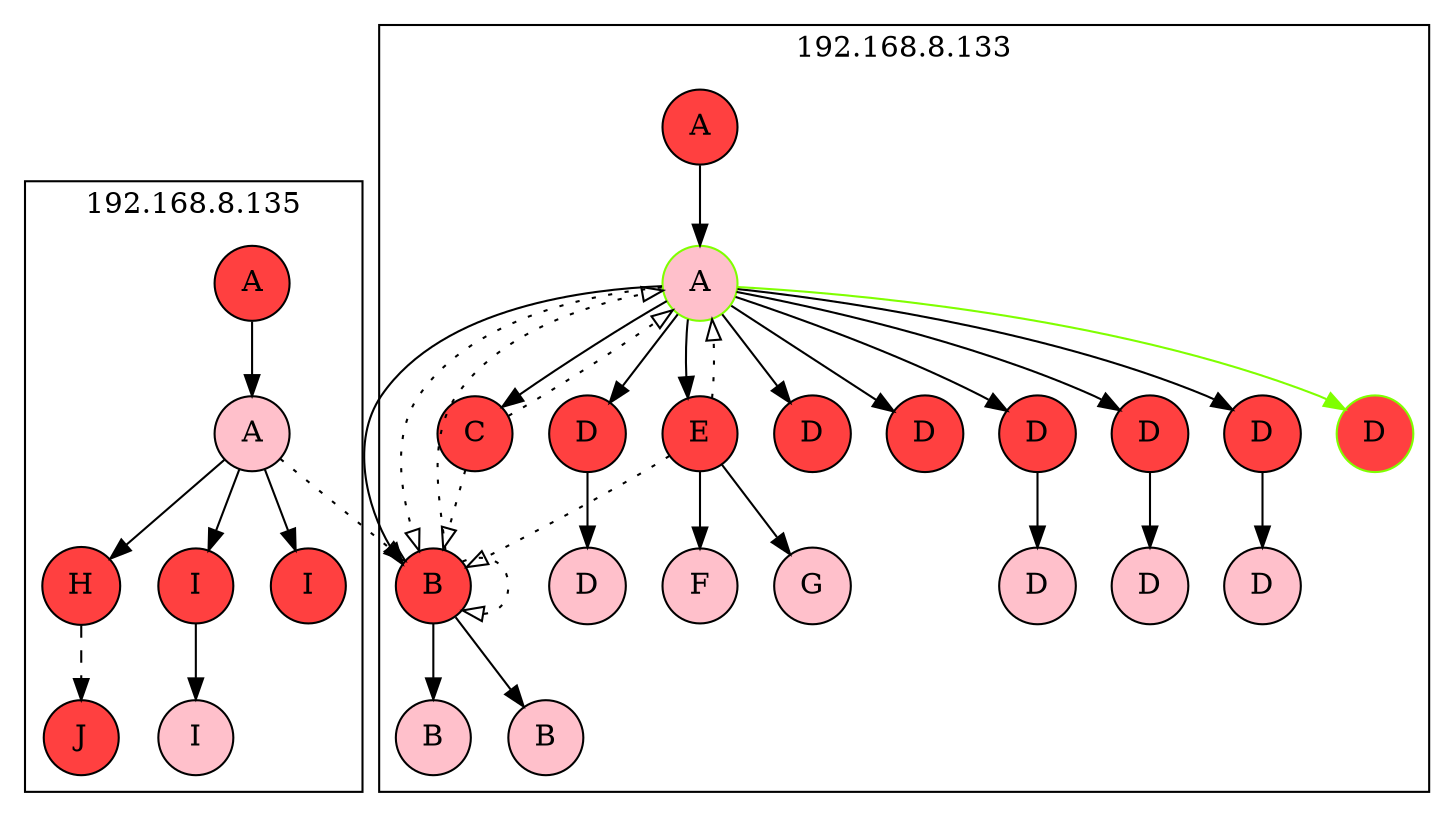 digraph G {
subgraph cluster_2016039413625036033 {
label="192.168.8.135";
"2376@192.168.8.135" [color=chartreuse, shape=circle, style=filled, fillcolor=brown1, label=A];
"2377@192.168.8.135" [color=chartreuse, shape=circle, style=filled, fillcolor=pink, label=A];
"2376@192.168.8.135" [color=black, shape=circle, style=filled, fillcolor=brown1, label=A];
"2377@192.168.8.135" [color=black, shape=circle, style=filled, fillcolor=pink, label=A];
"2377@192.168.8.135" [color=chartreuse, shape=circle, style=filled, fillcolor=pink, label=A];
"2378@192.168.8.135" [color=chartreuse, shape=circle, style=filled, fillcolor=brown1, label=H];
"2376@192.168.8.135" [color=black, shape=circle, style=filled, fillcolor=brown1, label=A];
"2377@192.168.8.135" [color=black, shape=circle, style=filled, fillcolor=pink, label=A];
"2377@192.168.8.135" [color=black, shape=circle, style=filled, fillcolor=pink, label=A];
"2378@192.168.8.135" [color=black, shape=circle, style=filled, fillcolor=brown1, label=H];
"2377@192.168.8.135" [color=chartreuse, shape=circle, style=filled, fillcolor=pink, label=A];
"2379@192.168.8.135" [color=chartreuse, shape=circle, style=filled, fillcolor=brown1, label=I];
"2376@192.168.8.135" [color=black, shape=circle, style=filled, fillcolor=brown1, label=A];
"2377@192.168.8.135" [color=black, shape=circle, style=filled, fillcolor=pink, label=A];
"2377@192.168.8.135" [color=black, shape=circle, style=filled, fillcolor=pink, label=A];
"2378@192.168.8.135" [color=black, shape=circle, style=filled, fillcolor=brown1, label=H];
"2377@192.168.8.135" [color=black, shape=circle, style=filled, fillcolor=pink, label=A];
"2379@192.168.8.135" [color=black, shape=circle, style=filled, fillcolor=brown1, label=I];
"2377@192.168.8.135" [color=chartreuse, shape=circle, style=filled, fillcolor=pink, label=A];
"2376@192.168.8.135" [color=black, shape=circle, style=filled, fillcolor=brown1, label=A];
"2377@192.168.8.135" [color=black, shape=circle, style=filled, fillcolor=pink, label=A];
"2377@192.168.8.135" [color=black, shape=circle, style=filled, fillcolor=pink, label=A];
"2378@192.168.8.135" [color=black, shape=circle, style=filled, fillcolor=brown1, label=H];
"2377@192.168.8.135" [color=black, shape=circle, style=filled, fillcolor=pink, label=A];
"2379@192.168.8.135" [color=black, shape=circle, style=filled, fillcolor=brown1, label=I];
"2377@192.168.8.135" [color=black, shape=circle, style=filled, fillcolor=pink, label=A];
"2376@192.168.8.135" [color=black, shape=circle, style=filled, fillcolor=brown1, label=A];
"2377@192.168.8.135" [color=black, shape=circle, style=filled, fillcolor=pink, label=A];
"2377@192.168.8.135" [color=black, shape=circle, style=filled, fillcolor=pink, label=A];
"2378@192.168.8.135" [color=black, shape=circle, style=filled, fillcolor=brown1, label=H];
"2377@192.168.8.135" [color=black, shape=circle, style=filled, fillcolor=pink, label=A];
"2379@192.168.8.135" [color=black, shape=circle, style=filled, fillcolor=brown1, label=I];
"2377@192.168.8.135" [color=black, shape=circle, style=filled, fillcolor=pink, label=A];
"2376@192.168.8.135" [color=black, shape=circle, style=filled, fillcolor=brown1, label=A];
"2377@192.168.8.135" [color=black, shape=circle, style=filled, fillcolor=pink, label=A];
"2377@192.168.8.135" [color=black, shape=circle, style=filled, fillcolor=pink, label=A];
"2378@192.168.8.135" [color=black, shape=circle, style=filled, fillcolor=brown1, label=H];
"2377@192.168.8.135" [color=black, shape=circle, style=filled, fillcolor=pink, label=A];
"2379@192.168.8.135" [color=black, shape=circle, style=filled, fillcolor=brown1, label=I];
"2377@192.168.8.135" [color=black, shape=circle, style=filled, fillcolor=pink, label=A];
"2379@192.168.8.135" [color=chartreuse, shape=circle, style=filled, fillcolor=brown1, label=I];
"2385@192.168.8.135" [color=chartreuse, shape=circle, style=filled, fillcolor=pink, label=I];
"2376@192.168.8.135" [color=black, shape=circle, style=filled, fillcolor=brown1, label=A];
"2377@192.168.8.135" [color=black, shape=circle, style=filled, fillcolor=pink, label=A];
"2377@192.168.8.135" [color=black, shape=circle, style=filled, fillcolor=pink, label=A];
"2378@192.168.8.135" [color=black, shape=circle, style=filled, fillcolor=brown1, label=H];
"2377@192.168.8.135" [color=black, shape=circle, style=filled, fillcolor=pink, label=A];
"2379@192.168.8.135" [color=black, shape=circle, style=filled, fillcolor=brown1, label=I];
"2377@192.168.8.135" [color=black, shape=circle, style=filled, fillcolor=pink, label=A];
"2379@192.168.8.135" [color=black, shape=circle, style=filled, fillcolor=brown1, label=I];
"2385@192.168.8.135" [color=black, shape=circle, style=filled, fillcolor=pink, label=I];
"2378@192.168.8.135" [color=chartreuse, shape=circle, style=filled, fillcolor=brown1, label=H];
"2392@192.168.8.135" [color=chartreuse, shape=circle, style=filled, fillcolor=brown1, label=J];
"2376@192.168.8.135" [color=black, shape=circle, style=filled, fillcolor=brown1, label=A];
"2377@192.168.8.135" [color=black, shape=circle, style=filled, fillcolor=pink, label=A];
"2377@192.168.8.135" [color=black, shape=circle, style=filled, fillcolor=pink, label=A];
"2378@192.168.8.135" [color=black, shape=circle, style=filled, fillcolor=brown1, label=H];
"2377@192.168.8.135" [color=black, shape=circle, style=filled, fillcolor=pink, label=A];
"2379@192.168.8.135" [color=black, shape=circle, style=filled, fillcolor=brown1, label=I];
"2377@192.168.8.135" [color=black, shape=circle, style=filled, fillcolor=pink, label=A];
"2379@192.168.8.135" [color=black, shape=circle, style=filled, fillcolor=brown1, label=I];
"2385@192.168.8.135" [color=black, shape=circle, style=filled, fillcolor=pink, label=I];
"2378@192.168.8.135" [color=black, shape=circle, style=filled, fillcolor=brown1, label=H];
"2392@192.168.8.135" [color=black, shape=circle, style=filled, fillcolor=brown1, label=J];
"2377@192.168.8.135" [color=chartreuse, shape=circle, style=filled, fillcolor=pink, label=A];
"2394@192.168.8.135" [color=chartreuse, shape=circle, style=filled, fillcolor=brown1, label=I];
"2376@192.168.8.135" [color=black, shape=circle, style=filled, fillcolor=brown1, label=A];
"2377@192.168.8.135" [color=black, shape=circle, style=filled, fillcolor=pink, label=A];
"2377@192.168.8.135" [color=black, shape=circle, style=filled, fillcolor=pink, label=A];
"2378@192.168.8.135" [color=black, shape=circle, style=filled, fillcolor=brown1, label=H];
"2377@192.168.8.135" [color=black, shape=circle, style=filled, fillcolor=pink, label=A];
"2379@192.168.8.135" [color=black, shape=circle, style=filled, fillcolor=brown1, label=I];
"2377@192.168.8.135" [color=black, shape=circle, style=filled, fillcolor=pink, label=A];
"2379@192.168.8.135" [color=black, shape=circle, style=filled, fillcolor=brown1, label=I];
"2385@192.168.8.135" [color=black, shape=circle, style=filled, fillcolor=pink, label=I];
"2378@192.168.8.135" [color=black, shape=circle, style=filled, fillcolor=brown1, label=H];
"2392@192.168.8.135" [color=black, shape=circle, style=filled, fillcolor=brown1, label=J];
"2377@192.168.8.135" [color=black, shape=circle, style=filled, fillcolor=pink, label=A];
"2394@192.168.8.135" [color=black, shape=circle, style=filled, fillcolor=brown1, label=I];
}

subgraph cluster_2016039413625036039 {
label="192.168.8.133";
"2766@192.168.8.133" [color=chartreuse, shape=circle, style=filled, fillcolor=brown1, label=A];
"2771@192.168.8.133" [color=chartreuse, shape=circle, style=filled, fillcolor=pink, label=A];
"2766@192.168.8.133" [color=black, shape=circle, style=filled, fillcolor=brown1, label=A];
"2771@192.168.8.133" [color=black, shape=circle, style=filled, fillcolor=pink, label=A];
"2771@192.168.8.133" [color=chartreuse, shape=circle, style=filled, fillcolor=pink, label=A];
"2772@192.168.8.133" [color=chartreuse, shape=circle, style=filled, fillcolor=brown1, label=B];
"2766@192.168.8.133" [color=black, shape=circle, style=filled, fillcolor=brown1, label=A];
"2771@192.168.8.133" [color=black, shape=circle, style=filled, fillcolor=pink, label=A];
"2771@192.168.8.133" [color=black, shape=circle, style=filled, fillcolor=pink, label=A];
"2772@192.168.8.133" [color=black, shape=circle, style=filled, fillcolor=brown1, label=B];
"2771@192.168.8.133" [color=chartreuse, shape=circle, style=filled, fillcolor=pink, label=A];
"2772@192.168.8.133" [color=chartreuse, shape=circle, style=filled, fillcolor=brown1, label=B];
"2766@192.168.8.133" [color=black, shape=circle, style=filled, fillcolor=brown1, label=A];
"2771@192.168.8.133" [color=black, shape=circle, style=filled, fillcolor=pink, label=A];
"2771@192.168.8.133" [color=black, shape=circle, style=filled, fillcolor=pink, label=A];
"2772@192.168.8.133" [color=black, shape=circle, style=filled, fillcolor=brown1, label=B];
"2771@192.168.8.133" [color=black, shape=circle, style=filled, fillcolor=pink, label=A];
"2772@192.168.8.133" [color=black, shape=circle, style=filled, fillcolor=brown1, label=B];
"2772@192.168.8.133" [color=chartreuse, shape=circle, style=filled, fillcolor=brown1, label=B];
"2771@192.168.8.133" [color=chartreuse, shape=circle, style=filled, fillcolor=pink, label=A];
"2766@192.168.8.133" [color=black, shape=circle, style=filled, fillcolor=brown1, label=A];
"2771@192.168.8.133" [color=black, shape=circle, style=filled, fillcolor=pink, label=A];
"2771@192.168.8.133" [color=black, shape=circle, style=filled, fillcolor=pink, label=A];
"2772@192.168.8.133" [color=black, shape=circle, style=filled, fillcolor=brown1, label=B];
"2771@192.168.8.133" [color=black, shape=circle, style=filled, fillcolor=pink, label=A];
"2772@192.168.8.133" [color=black, shape=circle, style=filled, fillcolor=brown1, label=B];
"2772@192.168.8.133" [color=black, shape=circle, style=filled, fillcolor=brown1, label=B];
"2771@192.168.8.133" [color=black, shape=circle, style=filled, fillcolor=pink, label=A];
"2771@192.168.8.133" [color=chartreuse, shape=circle, style=filled, fillcolor=pink, label=A];
"2773@192.168.8.133" [color=chartreuse, shape=circle, style=filled, fillcolor=brown1, label=C];
"2766@192.168.8.133" [color=black, shape=circle, style=filled, fillcolor=brown1, label=A];
"2771@192.168.8.133" [color=black, shape=circle, style=filled, fillcolor=pink, label=A];
"2771@192.168.8.133" [color=black, shape=circle, style=filled, fillcolor=pink, label=A];
"2772@192.168.8.133" [color=black, shape=circle, style=filled, fillcolor=brown1, label=B];
"2771@192.168.8.133" [color=black, shape=circle, style=filled, fillcolor=pink, label=A];
"2772@192.168.8.133" [color=black, shape=circle, style=filled, fillcolor=brown1, label=B];
"2772@192.168.8.133" [color=black, shape=circle, style=filled, fillcolor=brown1, label=B];
"2771@192.168.8.133" [color=black, shape=circle, style=filled, fillcolor=pink, label=A];
"2771@192.168.8.133" [color=black, shape=circle, style=filled, fillcolor=pink, label=A];
"2773@192.168.8.133" [color=black, shape=circle, style=filled, fillcolor=brown1, label=C];
"2771@192.168.8.133" [color=chartreuse, shape=circle, style=filled, fillcolor=pink, label=A];
"2774@192.168.8.133" [color=chartreuse, shape=circle, style=filled, fillcolor=brown1, label=D];
"2766@192.168.8.133" [color=black, shape=circle, style=filled, fillcolor=brown1, label=A];
"2771@192.168.8.133" [color=black, shape=circle, style=filled, fillcolor=pink, label=A];
"2771@192.168.8.133" [color=black, shape=circle, style=filled, fillcolor=pink, label=A];
"2772@192.168.8.133" [color=black, shape=circle, style=filled, fillcolor=brown1, label=B];
"2771@192.168.8.133" [color=black, shape=circle, style=filled, fillcolor=pink, label=A];
"2772@192.168.8.133" [color=black, shape=circle, style=filled, fillcolor=brown1, label=B];
"2772@192.168.8.133" [color=black, shape=circle, style=filled, fillcolor=brown1, label=B];
"2771@192.168.8.133" [color=black, shape=circle, style=filled, fillcolor=pink, label=A];
"2771@192.168.8.133" [color=black, shape=circle, style=filled, fillcolor=pink, label=A];
"2773@192.168.8.133" [color=black, shape=circle, style=filled, fillcolor=brown1, label=C];
"2771@192.168.8.133" [color=black, shape=circle, style=filled, fillcolor=pink, label=A];
"2774@192.168.8.133" [color=black, shape=circle, style=filled, fillcolor=brown1, label=D];
"2771@192.168.8.133" [color=chartreuse, shape=circle, style=filled, fillcolor=pink, label=A];
"2775@192.168.8.133" [color=chartreuse, shape=circle, style=filled, fillcolor=brown1, label=E];
"2766@192.168.8.133" [color=black, shape=circle, style=filled, fillcolor=brown1, label=A];
"2771@192.168.8.133" [color=black, shape=circle, style=filled, fillcolor=pink, label=A];
"2771@192.168.8.133" [color=black, shape=circle, style=filled, fillcolor=pink, label=A];
"2772@192.168.8.133" [color=black, shape=circle, style=filled, fillcolor=brown1, label=B];
"2771@192.168.8.133" [color=black, shape=circle, style=filled, fillcolor=pink, label=A];
"2772@192.168.8.133" [color=black, shape=circle, style=filled, fillcolor=brown1, label=B];
"2772@192.168.8.133" [color=black, shape=circle, style=filled, fillcolor=brown1, label=B];
"2771@192.168.8.133" [color=black, shape=circle, style=filled, fillcolor=pink, label=A];
"2771@192.168.8.133" [color=black, shape=circle, style=filled, fillcolor=pink, label=A];
"2773@192.168.8.133" [color=black, shape=circle, style=filled, fillcolor=brown1, label=C];
"2771@192.168.8.133" [color=black, shape=circle, style=filled, fillcolor=pink, label=A];
"2774@192.168.8.133" [color=black, shape=circle, style=filled, fillcolor=brown1, label=D];
"2771@192.168.8.133" [color=black, shape=circle, style=filled, fillcolor=pink, label=A];
"2775@192.168.8.133" [color=black, shape=circle, style=filled, fillcolor=brown1, label=E];
"2772@192.168.8.133" [color=chartreuse, shape=circle, style=filled, fillcolor=brown1, label=B];
"2772@192.168.8.133" [color=chartreuse, shape=circle, style=filled, fillcolor=brown1, label=B];
"2766@192.168.8.133" [color=black, shape=circle, style=filled, fillcolor=brown1, label=A];
"2771@192.168.8.133" [color=black, shape=circle, style=filled, fillcolor=pink, label=A];
"2771@192.168.8.133" [color=black, shape=circle, style=filled, fillcolor=pink, label=A];
"2772@192.168.8.133" [color=black, shape=circle, style=filled, fillcolor=brown1, label=B];
"2771@192.168.8.133" [color=black, shape=circle, style=filled, fillcolor=pink, label=A];
"2772@192.168.8.133" [color=black, shape=circle, style=filled, fillcolor=brown1, label=B];
"2772@192.168.8.133" [color=black, shape=circle, style=filled, fillcolor=brown1, label=B];
"2771@192.168.8.133" [color=black, shape=circle, style=filled, fillcolor=pink, label=A];
"2771@192.168.8.133" [color=black, shape=circle, style=filled, fillcolor=pink, label=A];
"2773@192.168.8.133" [color=black, shape=circle, style=filled, fillcolor=brown1, label=C];
"2771@192.168.8.133" [color=black, shape=circle, style=filled, fillcolor=pink, label=A];
"2774@192.168.8.133" [color=black, shape=circle, style=filled, fillcolor=brown1, label=D];
"2771@192.168.8.133" [color=black, shape=circle, style=filled, fillcolor=pink, label=A];
"2775@192.168.8.133" [color=black, shape=circle, style=filled, fillcolor=brown1, label=E];
"2772@192.168.8.133" [color=black, shape=circle, style=filled, fillcolor=brown1, label=B];
"2772@192.168.8.133" [color=black, shape=circle, style=filled, fillcolor=brown1, label=B];
"2773@192.168.8.133" [color=chartreuse, shape=circle, style=filled, fillcolor=brown1, label=C];
"2771@192.168.8.133" [color=chartreuse, shape=circle, style=filled, fillcolor=pink, label=A];
"2766@192.168.8.133" [color=black, shape=circle, style=filled, fillcolor=brown1, label=A];
"2771@192.168.8.133" [color=black, shape=circle, style=filled, fillcolor=pink, label=A];
"2771@192.168.8.133" [color=black, shape=circle, style=filled, fillcolor=pink, label=A];
"2772@192.168.8.133" [color=black, shape=circle, style=filled, fillcolor=brown1, label=B];
"2771@192.168.8.133" [color=black, shape=circle, style=filled, fillcolor=pink, label=A];
"2772@192.168.8.133" [color=black, shape=circle, style=filled, fillcolor=brown1, label=B];
"2772@192.168.8.133" [color=black, shape=circle, style=filled, fillcolor=brown1, label=B];
"2771@192.168.8.133" [color=black, shape=circle, style=filled, fillcolor=pink, label=A];
"2771@192.168.8.133" [color=black, shape=circle, style=filled, fillcolor=pink, label=A];
"2773@192.168.8.133" [color=black, shape=circle, style=filled, fillcolor=brown1, label=C];
"2771@192.168.8.133" [color=black, shape=circle, style=filled, fillcolor=pink, label=A];
"2774@192.168.8.133" [color=black, shape=circle, style=filled, fillcolor=brown1, label=D];
"2771@192.168.8.133" [color=black, shape=circle, style=filled, fillcolor=pink, label=A];
"2775@192.168.8.133" [color=black, shape=circle, style=filled, fillcolor=brown1, label=E];
"2772@192.168.8.133" [color=black, shape=circle, style=filled, fillcolor=brown1, label=B];
"2772@192.168.8.133" [color=black, shape=circle, style=filled, fillcolor=brown1, label=B];
"2773@192.168.8.133" [color=black, shape=circle, style=filled, fillcolor=brown1, label=C];
"2771@192.168.8.133" [color=black, shape=circle, style=filled, fillcolor=pink, label=A];
"2773@192.168.8.133" [color=chartreuse, shape=circle, style=filled, fillcolor=brown1, label=C];
"2772@192.168.8.133" [color=chartreuse, shape=circle, style=filled, fillcolor=brown1, label=B];
"2766@192.168.8.133" [color=black, shape=circle, style=filled, fillcolor=brown1, label=A];
"2771@192.168.8.133" [color=black, shape=circle, style=filled, fillcolor=pink, label=A];
"2771@192.168.8.133" [color=black, shape=circle, style=filled, fillcolor=pink, label=A];
"2772@192.168.8.133" [color=black, shape=circle, style=filled, fillcolor=brown1, label=B];
"2771@192.168.8.133" [color=black, shape=circle, style=filled, fillcolor=pink, label=A];
"2772@192.168.8.133" [color=black, shape=circle, style=filled, fillcolor=brown1, label=B];
"2772@192.168.8.133" [color=black, shape=circle, style=filled, fillcolor=brown1, label=B];
"2771@192.168.8.133" [color=black, shape=circle, style=filled, fillcolor=pink, label=A];
"2771@192.168.8.133" [color=black, shape=circle, style=filled, fillcolor=pink, label=A];
"2773@192.168.8.133" [color=black, shape=circle, style=filled, fillcolor=brown1, label=C];
"2771@192.168.8.133" [color=black, shape=circle, style=filled, fillcolor=pink, label=A];
"2774@192.168.8.133" [color=black, shape=circle, style=filled, fillcolor=brown1, label=D];
"2771@192.168.8.133" [color=black, shape=circle, style=filled, fillcolor=pink, label=A];
"2775@192.168.8.133" [color=black, shape=circle, style=filled, fillcolor=brown1, label=E];
"2772@192.168.8.133" [color=black, shape=circle, style=filled, fillcolor=brown1, label=B];
"2772@192.168.8.133" [color=black, shape=circle, style=filled, fillcolor=brown1, label=B];
"2773@192.168.8.133" [color=black, shape=circle, style=filled, fillcolor=brown1, label=C];
"2771@192.168.8.133" [color=black, shape=circle, style=filled, fillcolor=pink, label=A];
"2773@192.168.8.133" [color=black, shape=circle, style=filled, fillcolor=brown1, label=C];
"2772@192.168.8.133" [color=black, shape=circle, style=filled, fillcolor=brown1, label=B];
"2772@192.168.8.133" [color=chartreuse, shape=circle, style=filled, fillcolor=brown1, label=B];
"2798@192.168.8.133" [color=chartreuse, shape=circle, style=filled, fillcolor=pink, label=B];
"2766@192.168.8.133" [color=black, shape=circle, style=filled, fillcolor=brown1, label=A];
"2771@192.168.8.133" [color=black, shape=circle, style=filled, fillcolor=pink, label=A];
"2771@192.168.8.133" [color=black, shape=circle, style=filled, fillcolor=pink, label=A];
"2772@192.168.8.133" [color=black, shape=circle, style=filled, fillcolor=brown1, label=B];
"2771@192.168.8.133" [color=black, shape=circle, style=filled, fillcolor=pink, label=A];
"2772@192.168.8.133" [color=black, shape=circle, style=filled, fillcolor=brown1, label=B];
"2772@192.168.8.133" [color=black, shape=circle, style=filled, fillcolor=brown1, label=B];
"2771@192.168.8.133" [color=black, shape=circle, style=filled, fillcolor=pink, label=A];
"2771@192.168.8.133" [color=black, shape=circle, style=filled, fillcolor=pink, label=A];
"2773@192.168.8.133" [color=black, shape=circle, style=filled, fillcolor=brown1, label=C];
"2771@192.168.8.133" [color=black, shape=circle, style=filled, fillcolor=pink, label=A];
"2774@192.168.8.133" [color=black, shape=circle, style=filled, fillcolor=brown1, label=D];
"2771@192.168.8.133" [color=black, shape=circle, style=filled, fillcolor=pink, label=A];
"2775@192.168.8.133" [color=black, shape=circle, style=filled, fillcolor=brown1, label=E];
"2772@192.168.8.133" [color=black, shape=circle, style=filled, fillcolor=brown1, label=B];
"2772@192.168.8.133" [color=black, shape=circle, style=filled, fillcolor=brown1, label=B];
"2773@192.168.8.133" [color=black, shape=circle, style=filled, fillcolor=brown1, label=C];
"2771@192.168.8.133" [color=black, shape=circle, style=filled, fillcolor=pink, label=A];
"2773@192.168.8.133" [color=black, shape=circle, style=filled, fillcolor=brown1, label=C];
"2772@192.168.8.133" [color=black, shape=circle, style=filled, fillcolor=brown1, label=B];
"2772@192.168.8.133" [color=black, shape=circle, style=filled, fillcolor=brown1, label=B];
"2798@192.168.8.133" [color=black, shape=circle, style=filled, fillcolor=pink, label=B];
"2772@192.168.8.133" [color=chartreuse, shape=circle, style=filled, fillcolor=brown1, label=B];
"2799@192.168.8.133" [color=chartreuse, shape=circle, style=filled, fillcolor=pink, label=B];
"2766@192.168.8.133" [color=black, shape=circle, style=filled, fillcolor=brown1, label=A];
"2771@192.168.8.133" [color=black, shape=circle, style=filled, fillcolor=pink, label=A];
"2771@192.168.8.133" [color=black, shape=circle, style=filled, fillcolor=pink, label=A];
"2772@192.168.8.133" [color=black, shape=circle, style=filled, fillcolor=brown1, label=B];
"2771@192.168.8.133" [color=black, shape=circle, style=filled, fillcolor=pink, label=A];
"2772@192.168.8.133" [color=black, shape=circle, style=filled, fillcolor=brown1, label=B];
"2772@192.168.8.133" [color=black, shape=circle, style=filled, fillcolor=brown1, label=B];
"2771@192.168.8.133" [color=black, shape=circle, style=filled, fillcolor=pink, label=A];
"2771@192.168.8.133" [color=black, shape=circle, style=filled, fillcolor=pink, label=A];
"2773@192.168.8.133" [color=black, shape=circle, style=filled, fillcolor=brown1, label=C];
"2771@192.168.8.133" [color=black, shape=circle, style=filled, fillcolor=pink, label=A];
"2774@192.168.8.133" [color=black, shape=circle, style=filled, fillcolor=brown1, label=D];
"2771@192.168.8.133" [color=black, shape=circle, style=filled, fillcolor=pink, label=A];
"2775@192.168.8.133" [color=black, shape=circle, style=filled, fillcolor=brown1, label=E];
"2772@192.168.8.133" [color=black, shape=circle, style=filled, fillcolor=brown1, label=B];
"2772@192.168.8.133" [color=black, shape=circle, style=filled, fillcolor=brown1, label=B];
"2773@192.168.8.133" [color=black, shape=circle, style=filled, fillcolor=brown1, label=C];
"2771@192.168.8.133" [color=black, shape=circle, style=filled, fillcolor=pink, label=A];
"2773@192.168.8.133" [color=black, shape=circle, style=filled, fillcolor=brown1, label=C];
"2772@192.168.8.133" [color=black, shape=circle, style=filled, fillcolor=brown1, label=B];
"2772@192.168.8.133" [color=black, shape=circle, style=filled, fillcolor=brown1, label=B];
"2798@192.168.8.133" [color=black, shape=circle, style=filled, fillcolor=pink, label=B];
"2772@192.168.8.133" [color=black, shape=circle, style=filled, fillcolor=brown1, label=B];
"2799@192.168.8.133" [color=black, shape=circle, style=filled, fillcolor=pink, label=B];
"2774@192.168.8.133" [color=chartreuse, shape=circle, style=filled, fillcolor=brown1, label=D];
"2800@192.168.8.133" [color=chartreuse, shape=circle, style=filled, fillcolor=pink, label=D];
"2766@192.168.8.133" [color=black, shape=circle, style=filled, fillcolor=brown1, label=A];
"2771@192.168.8.133" [color=black, shape=circle, style=filled, fillcolor=pink, label=A];
"2771@192.168.8.133" [color=black, shape=circle, style=filled, fillcolor=pink, label=A];
"2772@192.168.8.133" [color=black, shape=circle, style=filled, fillcolor=brown1, label=B];
"2771@192.168.8.133" [color=black, shape=circle, style=filled, fillcolor=pink, label=A];
"2772@192.168.8.133" [color=black, shape=circle, style=filled, fillcolor=brown1, label=B];
"2772@192.168.8.133" [color=black, shape=circle, style=filled, fillcolor=brown1, label=B];
"2771@192.168.8.133" [color=black, shape=circle, style=filled, fillcolor=pink, label=A];
"2771@192.168.8.133" [color=black, shape=circle, style=filled, fillcolor=pink, label=A];
"2773@192.168.8.133" [color=black, shape=circle, style=filled, fillcolor=brown1, label=C];
"2771@192.168.8.133" [color=black, shape=circle, style=filled, fillcolor=pink, label=A];
"2774@192.168.8.133" [color=black, shape=circle, style=filled, fillcolor=brown1, label=D];
"2771@192.168.8.133" [color=black, shape=circle, style=filled, fillcolor=pink, label=A];
"2775@192.168.8.133" [color=black, shape=circle, style=filled, fillcolor=brown1, label=E];
"2772@192.168.8.133" [color=black, shape=circle, style=filled, fillcolor=brown1, label=B];
"2772@192.168.8.133" [color=black, shape=circle, style=filled, fillcolor=brown1, label=B];
"2773@192.168.8.133" [color=black, shape=circle, style=filled, fillcolor=brown1, label=C];
"2771@192.168.8.133" [color=black, shape=circle, style=filled, fillcolor=pink, label=A];
"2773@192.168.8.133" [color=black, shape=circle, style=filled, fillcolor=brown1, label=C];
"2772@192.168.8.133" [color=black, shape=circle, style=filled, fillcolor=brown1, label=B];
"2772@192.168.8.133" [color=black, shape=circle, style=filled, fillcolor=brown1, label=B];
"2798@192.168.8.133" [color=black, shape=circle, style=filled, fillcolor=pink, label=B];
"2772@192.168.8.133" [color=black, shape=circle, style=filled, fillcolor=brown1, label=B];
"2799@192.168.8.133" [color=black, shape=circle, style=filled, fillcolor=pink, label=B];
"2774@192.168.8.133" [color=black, shape=circle, style=filled, fillcolor=brown1, label=D];
"2800@192.168.8.133" [color=black, shape=circle, style=filled, fillcolor=pink, label=D];
"2771@192.168.8.133" [color=chartreuse, shape=circle, style=filled, fillcolor=pink, label=A];
"2802@192.168.8.133" [color=chartreuse, shape=circle, style=filled, fillcolor=brown1, label=D];
"2766@192.168.8.133" [color=black, shape=circle, style=filled, fillcolor=brown1, label=A];
"2771@192.168.8.133" [color=black, shape=circle, style=filled, fillcolor=pink, label=A];
"2771@192.168.8.133" [color=black, shape=circle, style=filled, fillcolor=pink, label=A];
"2772@192.168.8.133" [color=black, shape=circle, style=filled, fillcolor=brown1, label=B];
"2771@192.168.8.133" [color=black, shape=circle, style=filled, fillcolor=pink, label=A];
"2772@192.168.8.133" [color=black, shape=circle, style=filled, fillcolor=brown1, label=B];
"2772@192.168.8.133" [color=black, shape=circle, style=filled, fillcolor=brown1, label=B];
"2771@192.168.8.133" [color=black, shape=circle, style=filled, fillcolor=pink, label=A];
"2771@192.168.8.133" [color=black, shape=circle, style=filled, fillcolor=pink, label=A];
"2773@192.168.8.133" [color=black, shape=circle, style=filled, fillcolor=brown1, label=C];
"2771@192.168.8.133" [color=black, shape=circle, style=filled, fillcolor=pink, label=A];
"2774@192.168.8.133" [color=black, shape=circle, style=filled, fillcolor=brown1, label=D];
"2771@192.168.8.133" [color=black, shape=circle, style=filled, fillcolor=pink, label=A];
"2775@192.168.8.133" [color=black, shape=circle, style=filled, fillcolor=brown1, label=E];
"2772@192.168.8.133" [color=black, shape=circle, style=filled, fillcolor=brown1, label=B];
"2772@192.168.8.133" [color=black, shape=circle, style=filled, fillcolor=brown1, label=B];
"2773@192.168.8.133" [color=black, shape=circle, style=filled, fillcolor=brown1, label=C];
"2771@192.168.8.133" [color=black, shape=circle, style=filled, fillcolor=pink, label=A];
"2773@192.168.8.133" [color=black, shape=circle, style=filled, fillcolor=brown1, label=C];
"2772@192.168.8.133" [color=black, shape=circle, style=filled, fillcolor=brown1, label=B];
"2772@192.168.8.133" [color=black, shape=circle, style=filled, fillcolor=brown1, label=B];
"2798@192.168.8.133" [color=black, shape=circle, style=filled, fillcolor=pink, label=B];
"2772@192.168.8.133" [color=black, shape=circle, style=filled, fillcolor=brown1, label=B];
"2799@192.168.8.133" [color=black, shape=circle, style=filled, fillcolor=pink, label=B];
"2774@192.168.8.133" [color=black, shape=circle, style=filled, fillcolor=brown1, label=D];
"2800@192.168.8.133" [color=black, shape=circle, style=filled, fillcolor=pink, label=D];
"2771@192.168.8.133" [color=black, shape=circle, style=filled, fillcolor=pink, label=A];
"2802@192.168.8.133" [color=black, shape=circle, style=filled, fillcolor=brown1, label=D];
"2771@192.168.8.133" [color=chartreuse, shape=circle, style=filled, fillcolor=pink, label=A];
"2812@192.168.8.133" [color=chartreuse, shape=circle, style=filled, fillcolor=brown1, label=D];
"2766@192.168.8.133" [color=black, shape=circle, style=filled, fillcolor=brown1, label=A];
"2771@192.168.8.133" [color=black, shape=circle, style=filled, fillcolor=pink, label=A];
"2771@192.168.8.133" [color=black, shape=circle, style=filled, fillcolor=pink, label=A];
"2772@192.168.8.133" [color=black, shape=circle, style=filled, fillcolor=brown1, label=B];
"2771@192.168.8.133" [color=black, shape=circle, style=filled, fillcolor=pink, label=A];
"2772@192.168.8.133" [color=black, shape=circle, style=filled, fillcolor=brown1, label=B];
"2772@192.168.8.133" [color=black, shape=circle, style=filled, fillcolor=brown1, label=B];
"2771@192.168.8.133" [color=black, shape=circle, style=filled, fillcolor=pink, label=A];
"2771@192.168.8.133" [color=black, shape=circle, style=filled, fillcolor=pink, label=A];
"2773@192.168.8.133" [color=black, shape=circle, style=filled, fillcolor=brown1, label=C];
"2771@192.168.8.133" [color=black, shape=circle, style=filled, fillcolor=pink, label=A];
"2774@192.168.8.133" [color=black, shape=circle, style=filled, fillcolor=brown1, label=D];
"2771@192.168.8.133" [color=black, shape=circle, style=filled, fillcolor=pink, label=A];
"2775@192.168.8.133" [color=black, shape=circle, style=filled, fillcolor=brown1, label=E];
"2772@192.168.8.133" [color=black, shape=circle, style=filled, fillcolor=brown1, label=B];
"2772@192.168.8.133" [color=black, shape=circle, style=filled, fillcolor=brown1, label=B];
"2773@192.168.8.133" [color=black, shape=circle, style=filled, fillcolor=brown1, label=C];
"2771@192.168.8.133" [color=black, shape=circle, style=filled, fillcolor=pink, label=A];
"2773@192.168.8.133" [color=black, shape=circle, style=filled, fillcolor=brown1, label=C];
"2772@192.168.8.133" [color=black, shape=circle, style=filled, fillcolor=brown1, label=B];
"2772@192.168.8.133" [color=black, shape=circle, style=filled, fillcolor=brown1, label=B];
"2798@192.168.8.133" [color=black, shape=circle, style=filled, fillcolor=pink, label=B];
"2772@192.168.8.133" [color=black, shape=circle, style=filled, fillcolor=brown1, label=B];
"2799@192.168.8.133" [color=black, shape=circle, style=filled, fillcolor=pink, label=B];
"2774@192.168.8.133" [color=black, shape=circle, style=filled, fillcolor=brown1, label=D];
"2800@192.168.8.133" [color=black, shape=circle, style=filled, fillcolor=pink, label=D];
"2771@192.168.8.133" [color=black, shape=circle, style=filled, fillcolor=pink, label=A];
"2802@192.168.8.133" [color=black, shape=circle, style=filled, fillcolor=brown1, label=D];
"2771@192.168.8.133" [color=black, shape=circle, style=filled, fillcolor=pink, label=A];
"2812@192.168.8.133" [color=black, shape=circle, style=filled, fillcolor=brown1, label=D];
"2771@192.168.8.133" [color=chartreuse, shape=circle, style=filled, fillcolor=pink, label=A];
"2832@192.168.8.133" [color=chartreuse, shape=circle, style=filled, fillcolor=brown1, label=D];
"2766@192.168.8.133" [color=black, shape=circle, style=filled, fillcolor=brown1, label=A];
"2771@192.168.8.133" [color=black, shape=circle, style=filled, fillcolor=pink, label=A];
"2771@192.168.8.133" [color=black, shape=circle, style=filled, fillcolor=pink, label=A];
"2772@192.168.8.133" [color=black, shape=circle, style=filled, fillcolor=brown1, label=B];
"2771@192.168.8.133" [color=black, shape=circle, style=filled, fillcolor=pink, label=A];
"2772@192.168.8.133" [color=black, shape=circle, style=filled, fillcolor=brown1, label=B];
"2772@192.168.8.133" [color=black, shape=circle, style=filled, fillcolor=brown1, label=B];
"2771@192.168.8.133" [color=black, shape=circle, style=filled, fillcolor=pink, label=A];
"2771@192.168.8.133" [color=black, shape=circle, style=filled, fillcolor=pink, label=A];
"2773@192.168.8.133" [color=black, shape=circle, style=filled, fillcolor=brown1, label=C];
"2771@192.168.8.133" [color=black, shape=circle, style=filled, fillcolor=pink, label=A];
"2774@192.168.8.133" [color=black, shape=circle, style=filled, fillcolor=brown1, label=D];
"2771@192.168.8.133" [color=black, shape=circle, style=filled, fillcolor=pink, label=A];
"2775@192.168.8.133" [color=black, shape=circle, style=filled, fillcolor=brown1, label=E];
"2772@192.168.8.133" [color=black, shape=circle, style=filled, fillcolor=brown1, label=B];
"2772@192.168.8.133" [color=black, shape=circle, style=filled, fillcolor=brown1, label=B];
"2773@192.168.8.133" [color=black, shape=circle, style=filled, fillcolor=brown1, label=C];
"2771@192.168.8.133" [color=black, shape=circle, style=filled, fillcolor=pink, label=A];
"2773@192.168.8.133" [color=black, shape=circle, style=filled, fillcolor=brown1, label=C];
"2772@192.168.8.133" [color=black, shape=circle, style=filled, fillcolor=brown1, label=B];
"2772@192.168.8.133" [color=black, shape=circle, style=filled, fillcolor=brown1, label=B];
"2798@192.168.8.133" [color=black, shape=circle, style=filled, fillcolor=pink, label=B];
"2772@192.168.8.133" [color=black, shape=circle, style=filled, fillcolor=brown1, label=B];
"2799@192.168.8.133" [color=black, shape=circle, style=filled, fillcolor=pink, label=B];
"2774@192.168.8.133" [color=black, shape=circle, style=filled, fillcolor=brown1, label=D];
"2800@192.168.8.133" [color=black, shape=circle, style=filled, fillcolor=pink, label=D];
"2771@192.168.8.133" [color=black, shape=circle, style=filled, fillcolor=pink, label=A];
"2802@192.168.8.133" [color=black, shape=circle, style=filled, fillcolor=brown1, label=D];
"2771@192.168.8.133" [color=black, shape=circle, style=filled, fillcolor=pink, label=A];
"2812@192.168.8.133" [color=black, shape=circle, style=filled, fillcolor=brown1, label=D];
"2771@192.168.8.133" [color=black, shape=circle, style=filled, fillcolor=pink, label=A];
"2832@192.168.8.133" [color=black, shape=circle, style=filled, fillcolor=brown1, label=D];
"2775@192.168.8.133" [color=chartreuse, shape=circle, style=filled, fillcolor=brown1, label=E];
"2837@192.168.8.133" [color=chartreuse, shape=circle, style=filled, fillcolor=pink, label=F];
"2766@192.168.8.133" [color=black, shape=circle, style=filled, fillcolor=brown1, label=A];
"2771@192.168.8.133" [color=black, shape=circle, style=filled, fillcolor=pink, label=A];
"2771@192.168.8.133" [color=black, shape=circle, style=filled, fillcolor=pink, label=A];
"2772@192.168.8.133" [color=black, shape=circle, style=filled, fillcolor=brown1, label=B];
"2771@192.168.8.133" [color=black, shape=circle, style=filled, fillcolor=pink, label=A];
"2772@192.168.8.133" [color=black, shape=circle, style=filled, fillcolor=brown1, label=B];
"2772@192.168.8.133" [color=black, shape=circle, style=filled, fillcolor=brown1, label=B];
"2771@192.168.8.133" [color=black, shape=circle, style=filled, fillcolor=pink, label=A];
"2771@192.168.8.133" [color=black, shape=circle, style=filled, fillcolor=pink, label=A];
"2773@192.168.8.133" [color=black, shape=circle, style=filled, fillcolor=brown1, label=C];
"2771@192.168.8.133" [color=black, shape=circle, style=filled, fillcolor=pink, label=A];
"2774@192.168.8.133" [color=black, shape=circle, style=filled, fillcolor=brown1, label=D];
"2771@192.168.8.133" [color=black, shape=circle, style=filled, fillcolor=pink, label=A];
"2775@192.168.8.133" [color=black, shape=circle, style=filled, fillcolor=brown1, label=E];
"2772@192.168.8.133" [color=black, shape=circle, style=filled, fillcolor=brown1, label=B];
"2772@192.168.8.133" [color=black, shape=circle, style=filled, fillcolor=brown1, label=B];
"2773@192.168.8.133" [color=black, shape=circle, style=filled, fillcolor=brown1, label=C];
"2771@192.168.8.133" [color=black, shape=circle, style=filled, fillcolor=pink, label=A];
"2773@192.168.8.133" [color=black, shape=circle, style=filled, fillcolor=brown1, label=C];
"2772@192.168.8.133" [color=black, shape=circle, style=filled, fillcolor=brown1, label=B];
"2772@192.168.8.133" [color=black, shape=circle, style=filled, fillcolor=brown1, label=B];
"2798@192.168.8.133" [color=black, shape=circle, style=filled, fillcolor=pink, label=B];
"2772@192.168.8.133" [color=black, shape=circle, style=filled, fillcolor=brown1, label=B];
"2799@192.168.8.133" [color=black, shape=circle, style=filled, fillcolor=pink, label=B];
"2774@192.168.8.133" [color=black, shape=circle, style=filled, fillcolor=brown1, label=D];
"2800@192.168.8.133" [color=black, shape=circle, style=filled, fillcolor=pink, label=D];
"2771@192.168.8.133" [color=black, shape=circle, style=filled, fillcolor=pink, label=A];
"2802@192.168.8.133" [color=black, shape=circle, style=filled, fillcolor=brown1, label=D];
"2771@192.168.8.133" [color=black, shape=circle, style=filled, fillcolor=pink, label=A];
"2812@192.168.8.133" [color=black, shape=circle, style=filled, fillcolor=brown1, label=D];
"2771@192.168.8.133" [color=black, shape=circle, style=filled, fillcolor=pink, label=A];
"2832@192.168.8.133" [color=black, shape=circle, style=filled, fillcolor=brown1, label=D];
"2775@192.168.8.133" [color=black, shape=circle, style=filled, fillcolor=brown1, label=E];
"2837@192.168.8.133" [color=black, shape=circle, style=filled, fillcolor=pink, label=F];
"2775@192.168.8.133" [color=chartreuse, shape=circle, style=filled, fillcolor=brown1, label=E];
"2771@192.168.8.133" [color=chartreuse, shape=circle, style=filled, fillcolor=pink, label=A];
"2766@192.168.8.133" [color=black, shape=circle, style=filled, fillcolor=brown1, label=A];
"2771@192.168.8.133" [color=black, shape=circle, style=filled, fillcolor=pink, label=A];
"2771@192.168.8.133" [color=black, shape=circle, style=filled, fillcolor=pink, label=A];
"2772@192.168.8.133" [color=black, shape=circle, style=filled, fillcolor=brown1, label=B];
"2771@192.168.8.133" [color=black, shape=circle, style=filled, fillcolor=pink, label=A];
"2772@192.168.8.133" [color=black, shape=circle, style=filled, fillcolor=brown1, label=B];
"2772@192.168.8.133" [color=black, shape=circle, style=filled, fillcolor=brown1, label=B];
"2771@192.168.8.133" [color=black, shape=circle, style=filled, fillcolor=pink, label=A];
"2771@192.168.8.133" [color=black, shape=circle, style=filled, fillcolor=pink, label=A];
"2773@192.168.8.133" [color=black, shape=circle, style=filled, fillcolor=brown1, label=C];
"2771@192.168.8.133" [color=black, shape=circle, style=filled, fillcolor=pink, label=A];
"2774@192.168.8.133" [color=black, shape=circle, style=filled, fillcolor=brown1, label=D];
"2771@192.168.8.133" [color=black, shape=circle, style=filled, fillcolor=pink, label=A];
"2775@192.168.8.133" [color=black, shape=circle, style=filled, fillcolor=brown1, label=E];
"2772@192.168.8.133" [color=black, shape=circle, style=filled, fillcolor=brown1, label=B];
"2772@192.168.8.133" [color=black, shape=circle, style=filled, fillcolor=brown1, label=B];
"2773@192.168.8.133" [color=black, shape=circle, style=filled, fillcolor=brown1, label=C];
"2771@192.168.8.133" [color=black, shape=circle, style=filled, fillcolor=pink, label=A];
"2773@192.168.8.133" [color=black, shape=circle, style=filled, fillcolor=brown1, label=C];
"2772@192.168.8.133" [color=black, shape=circle, style=filled, fillcolor=brown1, label=B];
"2772@192.168.8.133" [color=black, shape=circle, style=filled, fillcolor=brown1, label=B];
"2798@192.168.8.133" [color=black, shape=circle, style=filled, fillcolor=pink, label=B];
"2772@192.168.8.133" [color=black, shape=circle, style=filled, fillcolor=brown1, label=B];
"2799@192.168.8.133" [color=black, shape=circle, style=filled, fillcolor=pink, label=B];
"2774@192.168.8.133" [color=black, shape=circle, style=filled, fillcolor=brown1, label=D];
"2800@192.168.8.133" [color=black, shape=circle, style=filled, fillcolor=pink, label=D];
"2771@192.168.8.133" [color=black, shape=circle, style=filled, fillcolor=pink, label=A];
"2802@192.168.8.133" [color=black, shape=circle, style=filled, fillcolor=brown1, label=D];
"2771@192.168.8.133" [color=black, shape=circle, style=filled, fillcolor=pink, label=A];
"2812@192.168.8.133" [color=black, shape=circle, style=filled, fillcolor=brown1, label=D];
"2771@192.168.8.133" [color=black, shape=circle, style=filled, fillcolor=pink, label=A];
"2832@192.168.8.133" [color=black, shape=circle, style=filled, fillcolor=brown1, label=D];
"2775@192.168.8.133" [color=black, shape=circle, style=filled, fillcolor=brown1, label=E];
"2837@192.168.8.133" [color=black, shape=circle, style=filled, fillcolor=pink, label=F];
"2775@192.168.8.133" [color=black, shape=circle, style=filled, fillcolor=brown1, label=E];
"2771@192.168.8.133" [color=black, shape=circle, style=filled, fillcolor=pink, label=A];
"2775@192.168.8.133" [color=chartreuse, shape=circle, style=filled, fillcolor=brown1, label=E];
"2772@192.168.8.133" [color=chartreuse, shape=circle, style=filled, fillcolor=brown1, label=B];
"2766@192.168.8.133" [color=black, shape=circle, style=filled, fillcolor=brown1, label=A];
"2771@192.168.8.133" [color=black, shape=circle, style=filled, fillcolor=pink, label=A];
"2771@192.168.8.133" [color=black, shape=circle, style=filled, fillcolor=pink, label=A];
"2772@192.168.8.133" [color=black, shape=circle, style=filled, fillcolor=brown1, label=B];
"2771@192.168.8.133" [color=black, shape=circle, style=filled, fillcolor=pink, label=A];
"2772@192.168.8.133" [color=black, shape=circle, style=filled, fillcolor=brown1, label=B];
"2772@192.168.8.133" [color=black, shape=circle, style=filled, fillcolor=brown1, label=B];
"2771@192.168.8.133" [color=black, shape=circle, style=filled, fillcolor=pink, label=A];
"2771@192.168.8.133" [color=black, shape=circle, style=filled, fillcolor=pink, label=A];
"2773@192.168.8.133" [color=black, shape=circle, style=filled, fillcolor=brown1, label=C];
"2771@192.168.8.133" [color=black, shape=circle, style=filled, fillcolor=pink, label=A];
"2774@192.168.8.133" [color=black, shape=circle, style=filled, fillcolor=brown1, label=D];
"2771@192.168.8.133" [color=black, shape=circle, style=filled, fillcolor=pink, label=A];
"2775@192.168.8.133" [color=black, shape=circle, style=filled, fillcolor=brown1, label=E];
"2772@192.168.8.133" [color=black, shape=circle, style=filled, fillcolor=brown1, label=B];
"2772@192.168.8.133" [color=black, shape=circle, style=filled, fillcolor=brown1, label=B];
"2773@192.168.8.133" [color=black, shape=circle, style=filled, fillcolor=brown1, label=C];
"2771@192.168.8.133" [color=black, shape=circle, style=filled, fillcolor=pink, label=A];
"2773@192.168.8.133" [color=black, shape=circle, style=filled, fillcolor=brown1, label=C];
"2772@192.168.8.133" [color=black, shape=circle, style=filled, fillcolor=brown1, label=B];
"2772@192.168.8.133" [color=black, shape=circle, style=filled, fillcolor=brown1, label=B];
"2798@192.168.8.133" [color=black, shape=circle, style=filled, fillcolor=pink, label=B];
"2772@192.168.8.133" [color=black, shape=circle, style=filled, fillcolor=brown1, label=B];
"2799@192.168.8.133" [color=black, shape=circle, style=filled, fillcolor=pink, label=B];
"2774@192.168.8.133" [color=black, shape=circle, style=filled, fillcolor=brown1, label=D];
"2800@192.168.8.133" [color=black, shape=circle, style=filled, fillcolor=pink, label=D];
"2771@192.168.8.133" [color=black, shape=circle, style=filled, fillcolor=pink, label=A];
"2802@192.168.8.133" [color=black, shape=circle, style=filled, fillcolor=brown1, label=D];
"2771@192.168.8.133" [color=black, shape=circle, style=filled, fillcolor=pink, label=A];
"2812@192.168.8.133" [color=black, shape=circle, style=filled, fillcolor=brown1, label=D];
"2771@192.168.8.133" [color=black, shape=circle, style=filled, fillcolor=pink, label=A];
"2832@192.168.8.133" [color=black, shape=circle, style=filled, fillcolor=brown1, label=D];
"2775@192.168.8.133" [color=black, shape=circle, style=filled, fillcolor=brown1, label=E];
"2837@192.168.8.133" [color=black, shape=circle, style=filled, fillcolor=pink, label=F];
"2775@192.168.8.133" [color=black, shape=circle, style=filled, fillcolor=brown1, label=E];
"2771@192.168.8.133" [color=black, shape=circle, style=filled, fillcolor=pink, label=A];
"2775@192.168.8.133" [color=black, shape=circle, style=filled, fillcolor=brown1, label=E];
"2772@192.168.8.133" [color=black, shape=circle, style=filled, fillcolor=brown1, label=B];
"2832@192.168.8.133" [color=chartreuse, shape=circle, style=filled, fillcolor=brown1, label=D];
"2838@192.168.8.133" [color=chartreuse, shape=circle, style=filled, fillcolor=pink, label=D];
"2766@192.168.8.133" [color=black, shape=circle, style=filled, fillcolor=brown1, label=A];
"2771@192.168.8.133" [color=black, shape=circle, style=filled, fillcolor=pink, label=A];
"2771@192.168.8.133" [color=black, shape=circle, style=filled, fillcolor=pink, label=A];
"2772@192.168.8.133" [color=black, shape=circle, style=filled, fillcolor=brown1, label=B];
"2771@192.168.8.133" [color=black, shape=circle, style=filled, fillcolor=pink, label=A];
"2772@192.168.8.133" [color=black, shape=circle, style=filled, fillcolor=brown1, label=B];
"2772@192.168.8.133" [color=black, shape=circle, style=filled, fillcolor=brown1, label=B];
"2771@192.168.8.133" [color=black, shape=circle, style=filled, fillcolor=pink, label=A];
"2771@192.168.8.133" [color=black, shape=circle, style=filled, fillcolor=pink, label=A];
"2773@192.168.8.133" [color=black, shape=circle, style=filled, fillcolor=brown1, label=C];
"2771@192.168.8.133" [color=black, shape=circle, style=filled, fillcolor=pink, label=A];
"2774@192.168.8.133" [color=black, shape=circle, style=filled, fillcolor=brown1, label=D];
"2771@192.168.8.133" [color=black, shape=circle, style=filled, fillcolor=pink, label=A];
"2775@192.168.8.133" [color=black, shape=circle, style=filled, fillcolor=brown1, label=E];
"2772@192.168.8.133" [color=black, shape=circle, style=filled, fillcolor=brown1, label=B];
"2772@192.168.8.133" [color=black, shape=circle, style=filled, fillcolor=brown1, label=B];
"2773@192.168.8.133" [color=black, shape=circle, style=filled, fillcolor=brown1, label=C];
"2771@192.168.8.133" [color=black, shape=circle, style=filled, fillcolor=pink, label=A];
"2773@192.168.8.133" [color=black, shape=circle, style=filled, fillcolor=brown1, label=C];
"2772@192.168.8.133" [color=black, shape=circle, style=filled, fillcolor=brown1, label=B];
"2772@192.168.8.133" [color=black, shape=circle, style=filled, fillcolor=brown1, label=B];
"2798@192.168.8.133" [color=black, shape=circle, style=filled, fillcolor=pink, label=B];
"2772@192.168.8.133" [color=black, shape=circle, style=filled, fillcolor=brown1, label=B];
"2799@192.168.8.133" [color=black, shape=circle, style=filled, fillcolor=pink, label=B];
"2774@192.168.8.133" [color=black, shape=circle, style=filled, fillcolor=brown1, label=D];
"2800@192.168.8.133" [color=black, shape=circle, style=filled, fillcolor=pink, label=D];
"2771@192.168.8.133" [color=black, shape=circle, style=filled, fillcolor=pink, label=A];
"2802@192.168.8.133" [color=black, shape=circle, style=filled, fillcolor=brown1, label=D];
"2771@192.168.8.133" [color=black, shape=circle, style=filled, fillcolor=pink, label=A];
"2812@192.168.8.133" [color=black, shape=circle, style=filled, fillcolor=brown1, label=D];
"2771@192.168.8.133" [color=black, shape=circle, style=filled, fillcolor=pink, label=A];
"2832@192.168.8.133" [color=black, shape=circle, style=filled, fillcolor=brown1, label=D];
"2775@192.168.8.133" [color=black, shape=circle, style=filled, fillcolor=brown1, label=E];
"2837@192.168.8.133" [color=black, shape=circle, style=filled, fillcolor=pink, label=F];
"2775@192.168.8.133" [color=black, shape=circle, style=filled, fillcolor=brown1, label=E];
"2771@192.168.8.133" [color=black, shape=circle, style=filled, fillcolor=pink, label=A];
"2775@192.168.8.133" [color=black, shape=circle, style=filled, fillcolor=brown1, label=E];
"2772@192.168.8.133" [color=black, shape=circle, style=filled, fillcolor=brown1, label=B];
"2832@192.168.8.133" [color=black, shape=circle, style=filled, fillcolor=brown1, label=D];
"2838@192.168.8.133" [color=black, shape=circle, style=filled, fillcolor=pink, label=D];
"2775@192.168.8.133" [color=chartreuse, shape=circle, style=filled, fillcolor=brown1, label=E];
"2839@192.168.8.133" [color=chartreuse, shape=circle, style=filled, fillcolor=pink, label=G];
"2766@192.168.8.133" [color=black, shape=circle, style=filled, fillcolor=brown1, label=A];
"2771@192.168.8.133" [color=black, shape=circle, style=filled, fillcolor=pink, label=A];
"2771@192.168.8.133" [color=black, shape=circle, style=filled, fillcolor=pink, label=A];
"2772@192.168.8.133" [color=black, shape=circle, style=filled, fillcolor=brown1, label=B];
"2771@192.168.8.133" [color=black, shape=circle, style=filled, fillcolor=pink, label=A];
"2772@192.168.8.133" [color=black, shape=circle, style=filled, fillcolor=brown1, label=B];
"2772@192.168.8.133" [color=black, shape=circle, style=filled, fillcolor=brown1, label=B];
"2771@192.168.8.133" [color=black, shape=circle, style=filled, fillcolor=pink, label=A];
"2771@192.168.8.133" [color=black, shape=circle, style=filled, fillcolor=pink, label=A];
"2773@192.168.8.133" [color=black, shape=circle, style=filled, fillcolor=brown1, label=C];
"2771@192.168.8.133" [color=black, shape=circle, style=filled, fillcolor=pink, label=A];
"2774@192.168.8.133" [color=black, shape=circle, style=filled, fillcolor=brown1, label=D];
"2771@192.168.8.133" [color=black, shape=circle, style=filled, fillcolor=pink, label=A];
"2775@192.168.8.133" [color=black, shape=circle, style=filled, fillcolor=brown1, label=E];
"2772@192.168.8.133" [color=black, shape=circle, style=filled, fillcolor=brown1, label=B];
"2772@192.168.8.133" [color=black, shape=circle, style=filled, fillcolor=brown1, label=B];
"2773@192.168.8.133" [color=black, shape=circle, style=filled, fillcolor=brown1, label=C];
"2771@192.168.8.133" [color=black, shape=circle, style=filled, fillcolor=pink, label=A];
"2773@192.168.8.133" [color=black, shape=circle, style=filled, fillcolor=brown1, label=C];
"2772@192.168.8.133" [color=black, shape=circle, style=filled, fillcolor=brown1, label=B];
"2772@192.168.8.133" [color=black, shape=circle, style=filled, fillcolor=brown1, label=B];
"2798@192.168.8.133" [color=black, shape=circle, style=filled, fillcolor=pink, label=B];
"2772@192.168.8.133" [color=black, shape=circle, style=filled, fillcolor=brown1, label=B];
"2799@192.168.8.133" [color=black, shape=circle, style=filled, fillcolor=pink, label=B];
"2774@192.168.8.133" [color=black, shape=circle, style=filled, fillcolor=brown1, label=D];
"2800@192.168.8.133" [color=black, shape=circle, style=filled, fillcolor=pink, label=D];
"2771@192.168.8.133" [color=black, shape=circle, style=filled, fillcolor=pink, label=A];
"2802@192.168.8.133" [color=black, shape=circle, style=filled, fillcolor=brown1, label=D];
"2771@192.168.8.133" [color=black, shape=circle, style=filled, fillcolor=pink, label=A];
"2812@192.168.8.133" [color=black, shape=circle, style=filled, fillcolor=brown1, label=D];
"2771@192.168.8.133" [color=black, shape=circle, style=filled, fillcolor=pink, label=A];
"2832@192.168.8.133" [color=black, shape=circle, style=filled, fillcolor=brown1, label=D];
"2775@192.168.8.133" [color=black, shape=circle, style=filled, fillcolor=brown1, label=E];
"2837@192.168.8.133" [color=black, shape=circle, style=filled, fillcolor=pink, label=F];
"2775@192.168.8.133" [color=black, shape=circle, style=filled, fillcolor=brown1, label=E];
"2771@192.168.8.133" [color=black, shape=circle, style=filled, fillcolor=pink, label=A];
"2775@192.168.8.133" [color=black, shape=circle, style=filled, fillcolor=brown1, label=E];
"2772@192.168.8.133" [color=black, shape=circle, style=filled, fillcolor=brown1, label=B];
"2832@192.168.8.133" [color=black, shape=circle, style=filled, fillcolor=brown1, label=D];
"2838@192.168.8.133" [color=black, shape=circle, style=filled, fillcolor=pink, label=D];
"2775@192.168.8.133" [color=black, shape=circle, style=filled, fillcolor=brown1, label=E];
"2839@192.168.8.133" [color=black, shape=circle, style=filled, fillcolor=pink, label=G];
"2771@192.168.8.133" [color=chartreuse, shape=circle, style=filled, fillcolor=pink, label=A];
"2844@192.168.8.133" [color=chartreuse, shape=circle, style=filled, fillcolor=brown1, label=D];
"2766@192.168.8.133" [color=black, shape=circle, style=filled, fillcolor=brown1, label=A];
"2771@192.168.8.133" [color=black, shape=circle, style=filled, fillcolor=pink, label=A];
"2771@192.168.8.133" [color=black, shape=circle, style=filled, fillcolor=pink, label=A];
"2772@192.168.8.133" [color=black, shape=circle, style=filled, fillcolor=brown1, label=B];
"2771@192.168.8.133" [color=black, shape=circle, style=filled, fillcolor=pink, label=A];
"2772@192.168.8.133" [color=black, shape=circle, style=filled, fillcolor=brown1, label=B];
"2772@192.168.8.133" [color=black, shape=circle, style=filled, fillcolor=brown1, label=B];
"2771@192.168.8.133" [color=black, shape=circle, style=filled, fillcolor=pink, label=A];
"2771@192.168.8.133" [color=black, shape=circle, style=filled, fillcolor=pink, label=A];
"2773@192.168.8.133" [color=black, shape=circle, style=filled, fillcolor=brown1, label=C];
"2771@192.168.8.133" [color=black, shape=circle, style=filled, fillcolor=pink, label=A];
"2774@192.168.8.133" [color=black, shape=circle, style=filled, fillcolor=brown1, label=D];
"2771@192.168.8.133" [color=black, shape=circle, style=filled, fillcolor=pink, label=A];
"2775@192.168.8.133" [color=black, shape=circle, style=filled, fillcolor=brown1, label=E];
"2772@192.168.8.133" [color=black, shape=circle, style=filled, fillcolor=brown1, label=B];
"2772@192.168.8.133" [color=black, shape=circle, style=filled, fillcolor=brown1, label=B];
"2773@192.168.8.133" [color=black, shape=circle, style=filled, fillcolor=brown1, label=C];
"2771@192.168.8.133" [color=black, shape=circle, style=filled, fillcolor=pink, label=A];
"2773@192.168.8.133" [color=black, shape=circle, style=filled, fillcolor=brown1, label=C];
"2772@192.168.8.133" [color=black, shape=circle, style=filled, fillcolor=brown1, label=B];
"2772@192.168.8.133" [color=black, shape=circle, style=filled, fillcolor=brown1, label=B];
"2798@192.168.8.133" [color=black, shape=circle, style=filled, fillcolor=pink, label=B];
"2772@192.168.8.133" [color=black, shape=circle, style=filled, fillcolor=brown1, label=B];
"2799@192.168.8.133" [color=black, shape=circle, style=filled, fillcolor=pink, label=B];
"2774@192.168.8.133" [color=black, shape=circle, style=filled, fillcolor=brown1, label=D];
"2800@192.168.8.133" [color=black, shape=circle, style=filled, fillcolor=pink, label=D];
"2771@192.168.8.133" [color=black, shape=circle, style=filled, fillcolor=pink, label=A];
"2802@192.168.8.133" [color=black, shape=circle, style=filled, fillcolor=brown1, label=D];
"2771@192.168.8.133" [color=black, shape=circle, style=filled, fillcolor=pink, label=A];
"2812@192.168.8.133" [color=black, shape=circle, style=filled, fillcolor=brown1, label=D];
"2771@192.168.8.133" [color=black, shape=circle, style=filled, fillcolor=pink, label=A];
"2832@192.168.8.133" [color=black, shape=circle, style=filled, fillcolor=brown1, label=D];
"2775@192.168.8.133" [color=black, shape=circle, style=filled, fillcolor=brown1, label=E];
"2837@192.168.8.133" [color=black, shape=circle, style=filled, fillcolor=pink, label=F];
"2775@192.168.8.133" [color=black, shape=circle, style=filled, fillcolor=brown1, label=E];
"2771@192.168.8.133" [color=black, shape=circle, style=filled, fillcolor=pink, label=A];
"2775@192.168.8.133" [color=black, shape=circle, style=filled, fillcolor=brown1, label=E];
"2772@192.168.8.133" [color=black, shape=circle, style=filled, fillcolor=brown1, label=B];
"2832@192.168.8.133" [color=black, shape=circle, style=filled, fillcolor=brown1, label=D];
"2838@192.168.8.133" [color=black, shape=circle, style=filled, fillcolor=pink, label=D];
"2775@192.168.8.133" [color=black, shape=circle, style=filled, fillcolor=brown1, label=E];
"2839@192.168.8.133" [color=black, shape=circle, style=filled, fillcolor=pink, label=G];
"2771@192.168.8.133" [color=black, shape=circle, style=filled, fillcolor=pink, label=A];
"2844@192.168.8.133" [color=black, shape=circle, style=filled, fillcolor=brown1, label=D];
"2844@192.168.8.133" [color=chartreuse, shape=circle, style=filled, fillcolor=brown1, label=D];
"2850@192.168.8.133" [color=chartreuse, shape=circle, style=filled, fillcolor=pink, label=D];
"2766@192.168.8.133" [color=black, shape=circle, style=filled, fillcolor=brown1, label=A];
"2771@192.168.8.133" [color=black, shape=circle, style=filled, fillcolor=pink, label=A];
"2771@192.168.8.133" [color=black, shape=circle, style=filled, fillcolor=pink, label=A];
"2772@192.168.8.133" [color=black, shape=circle, style=filled, fillcolor=brown1, label=B];
"2771@192.168.8.133" [color=black, shape=circle, style=filled, fillcolor=pink, label=A];
"2772@192.168.8.133" [color=black, shape=circle, style=filled, fillcolor=brown1, label=B];
"2772@192.168.8.133" [color=black, shape=circle, style=filled, fillcolor=brown1, label=B];
"2771@192.168.8.133" [color=black, shape=circle, style=filled, fillcolor=pink, label=A];
"2771@192.168.8.133" [color=black, shape=circle, style=filled, fillcolor=pink, label=A];
"2773@192.168.8.133" [color=black, shape=circle, style=filled, fillcolor=brown1, label=C];
"2771@192.168.8.133" [color=black, shape=circle, style=filled, fillcolor=pink, label=A];
"2774@192.168.8.133" [color=black, shape=circle, style=filled, fillcolor=brown1, label=D];
"2771@192.168.8.133" [color=black, shape=circle, style=filled, fillcolor=pink, label=A];
"2775@192.168.8.133" [color=black, shape=circle, style=filled, fillcolor=brown1, label=E];
"2772@192.168.8.133" [color=black, shape=circle, style=filled, fillcolor=brown1, label=B];
"2772@192.168.8.133" [color=black, shape=circle, style=filled, fillcolor=brown1, label=B];
"2773@192.168.8.133" [color=black, shape=circle, style=filled, fillcolor=brown1, label=C];
"2771@192.168.8.133" [color=black, shape=circle, style=filled, fillcolor=pink, label=A];
"2773@192.168.8.133" [color=black, shape=circle, style=filled, fillcolor=brown1, label=C];
"2772@192.168.8.133" [color=black, shape=circle, style=filled, fillcolor=brown1, label=B];
"2772@192.168.8.133" [color=black, shape=circle, style=filled, fillcolor=brown1, label=B];
"2798@192.168.8.133" [color=black, shape=circle, style=filled, fillcolor=pink, label=B];
"2772@192.168.8.133" [color=black, shape=circle, style=filled, fillcolor=brown1, label=B];
"2799@192.168.8.133" [color=black, shape=circle, style=filled, fillcolor=pink, label=B];
"2774@192.168.8.133" [color=black, shape=circle, style=filled, fillcolor=brown1, label=D];
"2800@192.168.8.133" [color=black, shape=circle, style=filled, fillcolor=pink, label=D];
"2771@192.168.8.133" [color=black, shape=circle, style=filled, fillcolor=pink, label=A];
"2802@192.168.8.133" [color=black, shape=circle, style=filled, fillcolor=brown1, label=D];
"2771@192.168.8.133" [color=black, shape=circle, style=filled, fillcolor=pink, label=A];
"2812@192.168.8.133" [color=black, shape=circle, style=filled, fillcolor=brown1, label=D];
"2771@192.168.8.133" [color=black, shape=circle, style=filled, fillcolor=pink, label=A];
"2832@192.168.8.133" [color=black, shape=circle, style=filled, fillcolor=brown1, label=D];
"2775@192.168.8.133" [color=black, shape=circle, style=filled, fillcolor=brown1, label=E];
"2837@192.168.8.133" [color=black, shape=circle, style=filled, fillcolor=pink, label=F];
"2775@192.168.8.133" [color=black, shape=circle, style=filled, fillcolor=brown1, label=E];
"2771@192.168.8.133" [color=black, shape=circle, style=filled, fillcolor=pink, label=A];
"2775@192.168.8.133" [color=black, shape=circle, style=filled, fillcolor=brown1, label=E];
"2772@192.168.8.133" [color=black, shape=circle, style=filled, fillcolor=brown1, label=B];
"2832@192.168.8.133" [color=black, shape=circle, style=filled, fillcolor=brown1, label=D];
"2838@192.168.8.133" [color=black, shape=circle, style=filled, fillcolor=pink, label=D];
"2775@192.168.8.133" [color=black, shape=circle, style=filled, fillcolor=brown1, label=E];
"2839@192.168.8.133" [color=black, shape=circle, style=filled, fillcolor=pink, label=G];
"2771@192.168.8.133" [color=black, shape=circle, style=filled, fillcolor=pink, label=A];
"2844@192.168.8.133" [color=black, shape=circle, style=filled, fillcolor=brown1, label=D];
"2844@192.168.8.133" [color=black, shape=circle, style=filled, fillcolor=brown1, label=D];
"2850@192.168.8.133" [color=black, shape=circle, style=filled, fillcolor=pink, label=D];
"2766@192.168.8.133" [color=black, shape=circle, style=filled, fillcolor=brown1, label=A];
"2771@192.168.8.133" [color=black, shape=circle, style=filled, fillcolor=pink, label=A];
"2771@192.168.8.133" [color=black, shape=circle, style=filled, fillcolor=pink, label=A];
"2772@192.168.8.133" [color=black, shape=circle, style=filled, fillcolor=brown1, label=B];
"2771@192.168.8.133" [color=black, shape=circle, style=filled, fillcolor=pink, label=A];
"2772@192.168.8.133" [color=black, shape=circle, style=filled, fillcolor=brown1, label=B];
"2772@192.168.8.133" [color=black, shape=circle, style=filled, fillcolor=brown1, label=B];
"2771@192.168.8.133" [color=black, shape=circle, style=filled, fillcolor=pink, label=A];
"2771@192.168.8.133" [color=black, shape=circle, style=filled, fillcolor=pink, label=A];
"2773@192.168.8.133" [color=black, shape=circle, style=filled, fillcolor=brown1, label=C];
"2771@192.168.8.133" [color=black, shape=circle, style=filled, fillcolor=pink, label=A];
"2774@192.168.8.133" [color=black, shape=circle, style=filled, fillcolor=brown1, label=D];
"2771@192.168.8.133" [color=black, shape=circle, style=filled, fillcolor=pink, label=A];
"2775@192.168.8.133" [color=black, shape=circle, style=filled, fillcolor=brown1, label=E];
"2772@192.168.8.133" [color=black, shape=circle, style=filled, fillcolor=brown1, label=B];
"2772@192.168.8.133" [color=black, shape=circle, style=filled, fillcolor=brown1, label=B];
"2773@192.168.8.133" [color=black, shape=circle, style=filled, fillcolor=brown1, label=C];
"2771@192.168.8.133" [color=black, shape=circle, style=filled, fillcolor=pink, label=A];
"2773@192.168.8.133" [color=black, shape=circle, style=filled, fillcolor=brown1, label=C];
"2772@192.168.8.133" [color=black, shape=circle, style=filled, fillcolor=brown1, label=B];
"2772@192.168.8.133" [color=black, shape=circle, style=filled, fillcolor=brown1, label=B];
"2798@192.168.8.133" [color=black, shape=circle, style=filled, fillcolor=pink, label=B];
"2772@192.168.8.133" [color=black, shape=circle, style=filled, fillcolor=brown1, label=B];
"2799@192.168.8.133" [color=black, shape=circle, style=filled, fillcolor=pink, label=B];
"2774@192.168.8.133" [color=black, shape=circle, style=filled, fillcolor=brown1, label=D];
"2800@192.168.8.133" [color=black, shape=circle, style=filled, fillcolor=pink, label=D];
"2771@192.168.8.133" [color=black, shape=circle, style=filled, fillcolor=pink, label=A];
"2802@192.168.8.133" [color=black, shape=circle, style=filled, fillcolor=brown1, label=D];
"2771@192.168.8.133" [color=black, shape=circle, style=filled, fillcolor=pink, label=A];
"2812@192.168.8.133" [color=black, shape=circle, style=filled, fillcolor=brown1, label=D];
"2771@192.168.8.133" [color=black, shape=circle, style=filled, fillcolor=pink, label=A];
"2832@192.168.8.133" [color=black, shape=circle, style=filled, fillcolor=brown1, label=D];
"2775@192.168.8.133" [color=black, shape=circle, style=filled, fillcolor=brown1, label=E];
"2837@192.168.8.133" [color=black, shape=circle, style=filled, fillcolor=pink, label=F];
"2775@192.168.8.133" [color=black, shape=circle, style=filled, fillcolor=brown1, label=E];
"2771@192.168.8.133" [color=black, shape=circle, style=filled, fillcolor=pink, label=A];
"2775@192.168.8.133" [color=black, shape=circle, style=filled, fillcolor=brown1, label=E];
"2772@192.168.8.133" [color=black, shape=circle, style=filled, fillcolor=brown1, label=B];
"2832@192.168.8.133" [color=black, shape=circle, style=filled, fillcolor=brown1, label=D];
"2838@192.168.8.133" [color=black, shape=circle, style=filled, fillcolor=pink, label=D];
"2775@192.168.8.133" [color=black, shape=circle, style=filled, fillcolor=brown1, label=E];
"2839@192.168.8.133" [color=black, shape=circle, style=filled, fillcolor=pink, label=G];
"2771@192.168.8.133" [color=black, shape=circle, style=filled, fillcolor=pink, label=A];
"2844@192.168.8.133" [color=black, shape=circle, style=filled, fillcolor=brown1, label=D];
"2844@192.168.8.133" [color=black, shape=circle, style=filled, fillcolor=brown1, label=D];
"2850@192.168.8.133" [color=black, shape=circle, style=filled, fillcolor=pink, label=D];
"2766@192.168.8.133" [color=black, shape=circle, style=filled, fillcolor=brown1, label=A];
"2771@192.168.8.133" [color=black, shape=circle, style=filled, fillcolor=pink, label=A];
"2771@192.168.8.133" [color=black, shape=circle, style=filled, fillcolor=pink, label=A];
"2772@192.168.8.133" [color=black, shape=circle, style=filled, fillcolor=brown1, label=B];
"2771@192.168.8.133" [color=black, shape=circle, style=filled, fillcolor=pink, label=A];
"2772@192.168.8.133" [color=black, shape=circle, style=filled, fillcolor=brown1, label=B];
"2772@192.168.8.133" [color=black, shape=circle, style=filled, fillcolor=brown1, label=B];
"2771@192.168.8.133" [color=black, shape=circle, style=filled, fillcolor=pink, label=A];
"2771@192.168.8.133" [color=black, shape=circle, style=filled, fillcolor=pink, label=A];
"2773@192.168.8.133" [color=black, shape=circle, style=filled, fillcolor=brown1, label=C];
"2771@192.168.8.133" [color=black, shape=circle, style=filled, fillcolor=pink, label=A];
"2774@192.168.8.133" [color=black, shape=circle, style=filled, fillcolor=brown1, label=D];
"2771@192.168.8.133" [color=black, shape=circle, style=filled, fillcolor=pink, label=A];
"2775@192.168.8.133" [color=black, shape=circle, style=filled, fillcolor=brown1, label=E];
"2772@192.168.8.133" [color=black, shape=circle, style=filled, fillcolor=brown1, label=B];
"2772@192.168.8.133" [color=black, shape=circle, style=filled, fillcolor=brown1, label=B];
"2773@192.168.8.133" [color=black, shape=circle, style=filled, fillcolor=brown1, label=C];
"2771@192.168.8.133" [color=black, shape=circle, style=filled, fillcolor=pink, label=A];
"2773@192.168.8.133" [color=black, shape=circle, style=filled, fillcolor=brown1, label=C];
"2772@192.168.8.133" [color=black, shape=circle, style=filled, fillcolor=brown1, label=B];
"2772@192.168.8.133" [color=black, shape=circle, style=filled, fillcolor=brown1, label=B];
"2798@192.168.8.133" [color=black, shape=circle, style=filled, fillcolor=pink, label=B];
"2772@192.168.8.133" [color=black, shape=circle, style=filled, fillcolor=brown1, label=B];
"2799@192.168.8.133" [color=black, shape=circle, style=filled, fillcolor=pink, label=B];
"2774@192.168.8.133" [color=black, shape=circle, style=filled, fillcolor=brown1, label=D];
"2800@192.168.8.133" [color=black, shape=circle, style=filled, fillcolor=pink, label=D];
"2771@192.168.8.133" [color=black, shape=circle, style=filled, fillcolor=pink, label=A];
"2802@192.168.8.133" [color=black, shape=circle, style=filled, fillcolor=brown1, label=D];
"2771@192.168.8.133" [color=black, shape=circle, style=filled, fillcolor=pink, label=A];
"2812@192.168.8.133" [color=black, shape=circle, style=filled, fillcolor=brown1, label=D];
"2771@192.168.8.133" [color=black, shape=circle, style=filled, fillcolor=pink, label=A];
"2832@192.168.8.133" [color=black, shape=circle, style=filled, fillcolor=brown1, label=D];
"2775@192.168.8.133" [color=black, shape=circle, style=filled, fillcolor=brown1, label=E];
"2837@192.168.8.133" [color=black, shape=circle, style=filled, fillcolor=pink, label=F];
"2775@192.168.8.133" [color=black, shape=circle, style=filled, fillcolor=brown1, label=E];
"2771@192.168.8.133" [color=black, shape=circle, style=filled, fillcolor=pink, label=A];
"2775@192.168.8.133" [color=black, shape=circle, style=filled, fillcolor=brown1, label=E];
"2772@192.168.8.133" [color=black, shape=circle, style=filled, fillcolor=brown1, label=B];
"2832@192.168.8.133" [color=black, shape=circle, style=filled, fillcolor=brown1, label=D];
"2838@192.168.8.133" [color=black, shape=circle, style=filled, fillcolor=pink, label=D];
"2775@192.168.8.133" [color=black, shape=circle, style=filled, fillcolor=brown1, label=E];
"2839@192.168.8.133" [color=black, shape=circle, style=filled, fillcolor=pink, label=G];
"2771@192.168.8.133" [color=black, shape=circle, style=filled, fillcolor=pink, label=A];
"2844@192.168.8.133" [color=black, shape=circle, style=filled, fillcolor=brown1, label=D];
"2844@192.168.8.133" [color=black, shape=circle, style=filled, fillcolor=brown1, label=D];
"2850@192.168.8.133" [color=black, shape=circle, style=filled, fillcolor=pink, label=D];
"2766@192.168.8.133" [color=black, shape=circle, style=filled, fillcolor=brown1, label=A];
"2771@192.168.8.133" [color=black, shape=circle, style=filled, fillcolor=pink, label=A];
"2771@192.168.8.133" [color=black, shape=circle, style=filled, fillcolor=pink, label=A];
"2772@192.168.8.133" [color=black, shape=circle, style=filled, fillcolor=brown1, label=B];
"2771@192.168.8.133" [color=black, shape=circle, style=filled, fillcolor=pink, label=A];
"2772@192.168.8.133" [color=black, shape=circle, style=filled, fillcolor=brown1, label=B];
"2772@192.168.8.133" [color=black, shape=circle, style=filled, fillcolor=brown1, label=B];
"2771@192.168.8.133" [color=black, shape=circle, style=filled, fillcolor=pink, label=A];
"2771@192.168.8.133" [color=black, shape=circle, style=filled, fillcolor=pink, label=A];
"2773@192.168.8.133" [color=black, shape=circle, style=filled, fillcolor=brown1, label=C];
"2771@192.168.8.133" [color=black, shape=circle, style=filled, fillcolor=pink, label=A];
"2774@192.168.8.133" [color=black, shape=circle, style=filled, fillcolor=brown1, label=D];
"2771@192.168.8.133" [color=black, shape=circle, style=filled, fillcolor=pink, label=A];
"2775@192.168.8.133" [color=black, shape=circle, style=filled, fillcolor=brown1, label=E];
"2772@192.168.8.133" [color=black, shape=circle, style=filled, fillcolor=brown1, label=B];
"2772@192.168.8.133" [color=black, shape=circle, style=filled, fillcolor=brown1, label=B];
"2773@192.168.8.133" [color=black, shape=circle, style=filled, fillcolor=brown1, label=C];
"2771@192.168.8.133" [color=black, shape=circle, style=filled, fillcolor=pink, label=A];
"2773@192.168.8.133" [color=black, shape=circle, style=filled, fillcolor=brown1, label=C];
"2772@192.168.8.133" [color=black, shape=circle, style=filled, fillcolor=brown1, label=B];
"2772@192.168.8.133" [color=black, shape=circle, style=filled, fillcolor=brown1, label=B];
"2798@192.168.8.133" [color=black, shape=circle, style=filled, fillcolor=pink, label=B];
"2772@192.168.8.133" [color=black, shape=circle, style=filled, fillcolor=brown1, label=B];
"2799@192.168.8.133" [color=black, shape=circle, style=filled, fillcolor=pink, label=B];
"2774@192.168.8.133" [color=black, shape=circle, style=filled, fillcolor=brown1, label=D];
"2800@192.168.8.133" [color=black, shape=circle, style=filled, fillcolor=pink, label=D];
"2771@192.168.8.133" [color=black, shape=circle, style=filled, fillcolor=pink, label=A];
"2802@192.168.8.133" [color=black, shape=circle, style=filled, fillcolor=brown1, label=D];
"2771@192.168.8.133" [color=black, shape=circle, style=filled, fillcolor=pink, label=A];
"2812@192.168.8.133" [color=black, shape=circle, style=filled, fillcolor=brown1, label=D];
"2771@192.168.8.133" [color=black, shape=circle, style=filled, fillcolor=pink, label=A];
"2832@192.168.8.133" [color=black, shape=circle, style=filled, fillcolor=brown1, label=D];
"2775@192.168.8.133" [color=black, shape=circle, style=filled, fillcolor=brown1, label=E];
"2837@192.168.8.133" [color=black, shape=circle, style=filled, fillcolor=pink, label=F];
"2775@192.168.8.133" [color=black, shape=circle, style=filled, fillcolor=brown1, label=E];
"2771@192.168.8.133" [color=black, shape=circle, style=filled, fillcolor=pink, label=A];
"2775@192.168.8.133" [color=black, shape=circle, style=filled, fillcolor=brown1, label=E];
"2772@192.168.8.133" [color=black, shape=circle, style=filled, fillcolor=brown1, label=B];
"2832@192.168.8.133" [color=black, shape=circle, style=filled, fillcolor=brown1, label=D];
"2838@192.168.8.133" [color=black, shape=circle, style=filled, fillcolor=pink, label=D];
"2775@192.168.8.133" [color=black, shape=circle, style=filled, fillcolor=brown1, label=E];
"2839@192.168.8.133" [color=black, shape=circle, style=filled, fillcolor=pink, label=G];
"2771@192.168.8.133" [color=black, shape=circle, style=filled, fillcolor=pink, label=A];
"2844@192.168.8.133" [color=black, shape=circle, style=filled, fillcolor=brown1, label=D];
"2844@192.168.8.133" [color=black, shape=circle, style=filled, fillcolor=brown1, label=D];
"2850@192.168.8.133" [color=black, shape=circle, style=filled, fillcolor=pink, label=D];
"2772@192.168.8.133" [color=chartreuse, shape=circle, style=filled, fillcolor=brown1, label=B];
"2766@192.168.8.133" [color=black, shape=circle, style=filled, fillcolor=brown1, label=A];
"2771@192.168.8.133" [color=black, shape=circle, style=filled, fillcolor=pink, label=A];
"2771@192.168.8.133" [color=black, shape=circle, style=filled, fillcolor=pink, label=A];
"2772@192.168.8.133" [color=black, shape=circle, style=filled, fillcolor=brown1, label=B];
"2771@192.168.8.133" [color=black, shape=circle, style=filled, fillcolor=pink, label=A];
"2772@192.168.8.133" [color=black, shape=circle, style=filled, fillcolor=brown1, label=B];
"2772@192.168.8.133" [color=black, shape=circle, style=filled, fillcolor=brown1, label=B];
"2771@192.168.8.133" [color=black, shape=circle, style=filled, fillcolor=pink, label=A];
"2771@192.168.8.133" [color=black, shape=circle, style=filled, fillcolor=pink, label=A];
"2773@192.168.8.133" [color=black, shape=circle, style=filled, fillcolor=brown1, label=C];
"2771@192.168.8.133" [color=black, shape=circle, style=filled, fillcolor=pink, label=A];
"2774@192.168.8.133" [color=black, shape=circle, style=filled, fillcolor=brown1, label=D];
"2771@192.168.8.133" [color=black, shape=circle, style=filled, fillcolor=pink, label=A];
"2775@192.168.8.133" [color=black, shape=circle, style=filled, fillcolor=brown1, label=E];
"2772@192.168.8.133" [color=black, shape=circle, style=filled, fillcolor=brown1, label=B];
"2772@192.168.8.133" [color=black, shape=circle, style=filled, fillcolor=brown1, label=B];
"2773@192.168.8.133" [color=black, shape=circle, style=filled, fillcolor=brown1, label=C];
"2771@192.168.8.133" [color=black, shape=circle, style=filled, fillcolor=pink, label=A];
"2773@192.168.8.133" [color=black, shape=circle, style=filled, fillcolor=brown1, label=C];
"2772@192.168.8.133" [color=black, shape=circle, style=filled, fillcolor=brown1, label=B];
"2772@192.168.8.133" [color=black, shape=circle, style=filled, fillcolor=brown1, label=B];
"2798@192.168.8.133" [color=black, shape=circle, style=filled, fillcolor=pink, label=B];
"2772@192.168.8.133" [color=black, shape=circle, style=filled, fillcolor=brown1, label=B];
"2799@192.168.8.133" [color=black, shape=circle, style=filled, fillcolor=pink, label=B];
"2774@192.168.8.133" [color=black, shape=circle, style=filled, fillcolor=brown1, label=D];
"2800@192.168.8.133" [color=black, shape=circle, style=filled, fillcolor=pink, label=D];
"2771@192.168.8.133" [color=black, shape=circle, style=filled, fillcolor=pink, label=A];
"2802@192.168.8.133" [color=black, shape=circle, style=filled, fillcolor=brown1, label=D];
"2771@192.168.8.133" [color=black, shape=circle, style=filled, fillcolor=pink, label=A];
"2812@192.168.8.133" [color=black, shape=circle, style=filled, fillcolor=brown1, label=D];
"2771@192.168.8.133" [color=black, shape=circle, style=filled, fillcolor=pink, label=A];
"2832@192.168.8.133" [color=black, shape=circle, style=filled, fillcolor=brown1, label=D];
"2775@192.168.8.133" [color=black, shape=circle, style=filled, fillcolor=brown1, label=E];
"2837@192.168.8.133" [color=black, shape=circle, style=filled, fillcolor=pink, label=F];
"2775@192.168.8.133" [color=black, shape=circle, style=filled, fillcolor=brown1, label=E];
"2771@192.168.8.133" [color=black, shape=circle, style=filled, fillcolor=pink, label=A];
"2775@192.168.8.133" [color=black, shape=circle, style=filled, fillcolor=brown1, label=E];
"2772@192.168.8.133" [color=black, shape=circle, style=filled, fillcolor=brown1, label=B];
"2832@192.168.8.133" [color=black, shape=circle, style=filled, fillcolor=brown1, label=D];
"2838@192.168.8.133" [color=black, shape=circle, style=filled, fillcolor=pink, label=D];
"2775@192.168.8.133" [color=black, shape=circle, style=filled, fillcolor=brown1, label=E];
"2839@192.168.8.133" [color=black, shape=circle, style=filled, fillcolor=pink, label=G];
"2771@192.168.8.133" [color=black, shape=circle, style=filled, fillcolor=pink, label=A];
"2844@192.168.8.133" [color=black, shape=circle, style=filled, fillcolor=brown1, label=D];
"2844@192.168.8.133" [color=black, shape=circle, style=filled, fillcolor=brown1, label=D];
"2850@192.168.8.133" [color=black, shape=circle, style=filled, fillcolor=pink, label=D];
"2772@192.168.8.133" [color=black, shape=circle, style=filled, fillcolor=brown1, label=B];
"2771@192.168.8.133" [color=chartreuse, shape=circle, style=filled, fillcolor=pink, label=A];
"2865@192.168.8.133" [color=chartreuse, shape=circle, style=filled, fillcolor=brown1, label=D];
"2766@192.168.8.133" [color=black, shape=circle, style=filled, fillcolor=brown1, label=A];
"2771@192.168.8.133" [color=black, shape=circle, style=filled, fillcolor=pink, label=A];
"2771@192.168.8.133" [color=black, shape=circle, style=filled, fillcolor=pink, label=A];
"2772@192.168.8.133" [color=black, shape=circle, style=filled, fillcolor=brown1, label=B];
"2771@192.168.8.133" [color=black, shape=circle, style=filled, fillcolor=pink, label=A];
"2772@192.168.8.133" [color=black, shape=circle, style=filled, fillcolor=brown1, label=B];
"2772@192.168.8.133" [color=black, shape=circle, style=filled, fillcolor=brown1, label=B];
"2771@192.168.8.133" [color=black, shape=circle, style=filled, fillcolor=pink, label=A];
"2771@192.168.8.133" [color=black, shape=circle, style=filled, fillcolor=pink, label=A];
"2773@192.168.8.133" [color=black, shape=circle, style=filled, fillcolor=brown1, label=C];
"2771@192.168.8.133" [color=black, shape=circle, style=filled, fillcolor=pink, label=A];
"2774@192.168.8.133" [color=black, shape=circle, style=filled, fillcolor=brown1, label=D];
"2771@192.168.8.133" [color=black, shape=circle, style=filled, fillcolor=pink, label=A];
"2775@192.168.8.133" [color=black, shape=circle, style=filled, fillcolor=brown1, label=E];
"2772@192.168.8.133" [color=black, shape=circle, style=filled, fillcolor=brown1, label=B];
"2772@192.168.8.133" [color=black, shape=circle, style=filled, fillcolor=brown1, label=B];
"2773@192.168.8.133" [color=black, shape=circle, style=filled, fillcolor=brown1, label=C];
"2771@192.168.8.133" [color=black, shape=circle, style=filled, fillcolor=pink, label=A];
"2773@192.168.8.133" [color=black, shape=circle, style=filled, fillcolor=brown1, label=C];
"2772@192.168.8.133" [color=black, shape=circle, style=filled, fillcolor=brown1, label=B];
"2772@192.168.8.133" [color=black, shape=circle, style=filled, fillcolor=brown1, label=B];
"2798@192.168.8.133" [color=black, shape=circle, style=filled, fillcolor=pink, label=B];
"2772@192.168.8.133" [color=black, shape=circle, style=filled, fillcolor=brown1, label=B];
"2799@192.168.8.133" [color=black, shape=circle, style=filled, fillcolor=pink, label=B];
"2774@192.168.8.133" [color=black, shape=circle, style=filled, fillcolor=brown1, label=D];
"2800@192.168.8.133" [color=black, shape=circle, style=filled, fillcolor=pink, label=D];
"2771@192.168.8.133" [color=black, shape=circle, style=filled, fillcolor=pink, label=A];
"2802@192.168.8.133" [color=black, shape=circle, style=filled, fillcolor=brown1, label=D];
"2771@192.168.8.133" [color=black, shape=circle, style=filled, fillcolor=pink, label=A];
"2812@192.168.8.133" [color=black, shape=circle, style=filled, fillcolor=brown1, label=D];
"2771@192.168.8.133" [color=black, shape=circle, style=filled, fillcolor=pink, label=A];
"2832@192.168.8.133" [color=black, shape=circle, style=filled, fillcolor=brown1, label=D];
"2775@192.168.8.133" [color=black, shape=circle, style=filled, fillcolor=brown1, label=E];
"2837@192.168.8.133" [color=black, shape=circle, style=filled, fillcolor=pink, label=F];
"2775@192.168.8.133" [color=black, shape=circle, style=filled, fillcolor=brown1, label=E];
"2771@192.168.8.133" [color=black, shape=circle, style=filled, fillcolor=pink, label=A];
"2775@192.168.8.133" [color=black, shape=circle, style=filled, fillcolor=brown1, label=E];
"2772@192.168.8.133" [color=black, shape=circle, style=filled, fillcolor=brown1, label=B];
"2832@192.168.8.133" [color=black, shape=circle, style=filled, fillcolor=brown1, label=D];
"2838@192.168.8.133" [color=black, shape=circle, style=filled, fillcolor=pink, label=D];
"2775@192.168.8.133" [color=black, shape=circle, style=filled, fillcolor=brown1, label=E];
"2839@192.168.8.133" [color=black, shape=circle, style=filled, fillcolor=pink, label=G];
"2771@192.168.8.133" [color=black, shape=circle, style=filled, fillcolor=pink, label=A];
"2844@192.168.8.133" [color=black, shape=circle, style=filled, fillcolor=brown1, label=D];
"2844@192.168.8.133" [color=black, shape=circle, style=filled, fillcolor=brown1, label=D];
"2850@192.168.8.133" [color=black, shape=circle, style=filled, fillcolor=pink, label=D];
"2772@192.168.8.133" [color=black, shape=circle, style=filled, fillcolor=brown1, label=B];
"2771@192.168.8.133" [color=black, shape=circle, style=filled, fillcolor=pink, label=A];
"2865@192.168.8.133" [color=black, shape=circle, style=filled, fillcolor=brown1, label=D];
"2865@192.168.8.133" [color=chartreuse, shape=circle, style=filled, fillcolor=brown1, label=D];
"2891@192.168.8.133" [color=chartreuse, shape=circle, style=filled, fillcolor=pink, label=D];
"2766@192.168.8.133" [color=black, shape=circle, style=filled, fillcolor=brown1, label=A];
"2771@192.168.8.133" [color=black, shape=circle, style=filled, fillcolor=pink, label=A];
"2771@192.168.8.133" [color=black, shape=circle, style=filled, fillcolor=pink, label=A];
"2772@192.168.8.133" [color=black, shape=circle, style=filled, fillcolor=brown1, label=B];
"2771@192.168.8.133" [color=black, shape=circle, style=filled, fillcolor=pink, label=A];
"2772@192.168.8.133" [color=black, shape=circle, style=filled, fillcolor=brown1, label=B];
"2772@192.168.8.133" [color=black, shape=circle, style=filled, fillcolor=brown1, label=B];
"2771@192.168.8.133" [color=black, shape=circle, style=filled, fillcolor=pink, label=A];
"2771@192.168.8.133" [color=black, shape=circle, style=filled, fillcolor=pink, label=A];
"2773@192.168.8.133" [color=black, shape=circle, style=filled, fillcolor=brown1, label=C];
"2771@192.168.8.133" [color=black, shape=circle, style=filled, fillcolor=pink, label=A];
"2774@192.168.8.133" [color=black, shape=circle, style=filled, fillcolor=brown1, label=D];
"2771@192.168.8.133" [color=black, shape=circle, style=filled, fillcolor=pink, label=A];
"2775@192.168.8.133" [color=black, shape=circle, style=filled, fillcolor=brown1, label=E];
"2772@192.168.8.133" [color=black, shape=circle, style=filled, fillcolor=brown1, label=B];
"2772@192.168.8.133" [color=black, shape=circle, style=filled, fillcolor=brown1, label=B];
"2773@192.168.8.133" [color=black, shape=circle, style=filled, fillcolor=brown1, label=C];
"2771@192.168.8.133" [color=black, shape=circle, style=filled, fillcolor=pink, label=A];
"2773@192.168.8.133" [color=black, shape=circle, style=filled, fillcolor=brown1, label=C];
"2772@192.168.8.133" [color=black, shape=circle, style=filled, fillcolor=brown1, label=B];
"2772@192.168.8.133" [color=black, shape=circle, style=filled, fillcolor=brown1, label=B];
"2798@192.168.8.133" [color=black, shape=circle, style=filled, fillcolor=pink, label=B];
"2772@192.168.8.133" [color=black, shape=circle, style=filled, fillcolor=brown1, label=B];
"2799@192.168.8.133" [color=black, shape=circle, style=filled, fillcolor=pink, label=B];
"2774@192.168.8.133" [color=black, shape=circle, style=filled, fillcolor=brown1, label=D];
"2800@192.168.8.133" [color=black, shape=circle, style=filled, fillcolor=pink, label=D];
"2771@192.168.8.133" [color=black, shape=circle, style=filled, fillcolor=pink, label=A];
"2802@192.168.8.133" [color=black, shape=circle, style=filled, fillcolor=brown1, label=D];
"2771@192.168.8.133" [color=black, shape=circle, style=filled, fillcolor=pink, label=A];
"2812@192.168.8.133" [color=black, shape=circle, style=filled, fillcolor=brown1, label=D];
"2771@192.168.8.133" [color=black, shape=circle, style=filled, fillcolor=pink, label=A];
"2832@192.168.8.133" [color=black, shape=circle, style=filled, fillcolor=brown1, label=D];
"2775@192.168.8.133" [color=black, shape=circle, style=filled, fillcolor=brown1, label=E];
"2837@192.168.8.133" [color=black, shape=circle, style=filled, fillcolor=pink, label=F];
"2775@192.168.8.133" [color=black, shape=circle, style=filled, fillcolor=brown1, label=E];
"2771@192.168.8.133" [color=black, shape=circle, style=filled, fillcolor=pink, label=A];
"2775@192.168.8.133" [color=black, shape=circle, style=filled, fillcolor=brown1, label=E];
"2772@192.168.8.133" [color=black, shape=circle, style=filled, fillcolor=brown1, label=B];
"2832@192.168.8.133" [color=black, shape=circle, style=filled, fillcolor=brown1, label=D];
"2838@192.168.8.133" [color=black, shape=circle, style=filled, fillcolor=pink, label=D];
"2775@192.168.8.133" [color=black, shape=circle, style=filled, fillcolor=brown1, label=E];
"2839@192.168.8.133" [color=black, shape=circle, style=filled, fillcolor=pink, label=G];
"2771@192.168.8.133" [color=black, shape=circle, style=filled, fillcolor=pink, label=A];
"2844@192.168.8.133" [color=black, shape=circle, style=filled, fillcolor=brown1, label=D];
"2844@192.168.8.133" [color=black, shape=circle, style=filled, fillcolor=brown1, label=D];
"2850@192.168.8.133" [color=black, shape=circle, style=filled, fillcolor=pink, label=D];
"2772@192.168.8.133" [color=black, shape=circle, style=filled, fillcolor=brown1, label=B];
"2771@192.168.8.133" [color=black, shape=circle, style=filled, fillcolor=pink, label=A];
"2865@192.168.8.133" [color=black, shape=circle, style=filled, fillcolor=brown1, label=D];
"2865@192.168.8.133" [color=black, shape=circle, style=filled, fillcolor=brown1, label=D];
"2891@192.168.8.133" [color=black, shape=circle, style=filled, fillcolor=pink, label=D];
"2766@192.168.8.133" [color=black, shape=circle, style=filled, fillcolor=brown1, label=A];
"2771@192.168.8.133" [color=black, shape=circle, style=filled, fillcolor=pink, label=A];
"2771@192.168.8.133" [color=black, shape=circle, style=filled, fillcolor=pink, label=A];
"2772@192.168.8.133" [color=black, shape=circle, style=filled, fillcolor=brown1, label=B];
"2771@192.168.8.133" [color=black, shape=circle, style=filled, fillcolor=pink, label=A];
"2772@192.168.8.133" [color=black, shape=circle, style=filled, fillcolor=brown1, label=B];
"2772@192.168.8.133" [color=black, shape=circle, style=filled, fillcolor=brown1, label=B];
"2771@192.168.8.133" [color=black, shape=circle, style=filled, fillcolor=pink, label=A];
"2771@192.168.8.133" [color=black, shape=circle, style=filled, fillcolor=pink, label=A];
"2773@192.168.8.133" [color=black, shape=circle, style=filled, fillcolor=brown1, label=C];
"2771@192.168.8.133" [color=black, shape=circle, style=filled, fillcolor=pink, label=A];
"2774@192.168.8.133" [color=black, shape=circle, style=filled, fillcolor=brown1, label=D];
"2771@192.168.8.133" [color=black, shape=circle, style=filled, fillcolor=pink, label=A];
"2775@192.168.8.133" [color=black, shape=circle, style=filled, fillcolor=brown1, label=E];
"2772@192.168.8.133" [color=black, shape=circle, style=filled, fillcolor=brown1, label=B];
"2772@192.168.8.133" [color=black, shape=circle, style=filled, fillcolor=brown1, label=B];
"2773@192.168.8.133" [color=black, shape=circle, style=filled, fillcolor=brown1, label=C];
"2771@192.168.8.133" [color=black, shape=circle, style=filled, fillcolor=pink, label=A];
"2773@192.168.8.133" [color=black, shape=circle, style=filled, fillcolor=brown1, label=C];
"2772@192.168.8.133" [color=black, shape=circle, style=filled, fillcolor=brown1, label=B];
"2772@192.168.8.133" [color=black, shape=circle, style=filled, fillcolor=brown1, label=B];
"2798@192.168.8.133" [color=black, shape=circle, style=filled, fillcolor=pink, label=B];
"2772@192.168.8.133" [color=black, shape=circle, style=filled, fillcolor=brown1, label=B];
"2799@192.168.8.133" [color=black, shape=circle, style=filled, fillcolor=pink, label=B];
"2774@192.168.8.133" [color=black, shape=circle, style=filled, fillcolor=brown1, label=D];
"2800@192.168.8.133" [color=black, shape=circle, style=filled, fillcolor=pink, label=D];
"2771@192.168.8.133" [color=black, shape=circle, style=filled, fillcolor=pink, label=A];
"2802@192.168.8.133" [color=black, shape=circle, style=filled, fillcolor=brown1, label=D];
"2771@192.168.8.133" [color=black, shape=circle, style=filled, fillcolor=pink, label=A];
"2812@192.168.8.133" [color=black, shape=circle, style=filled, fillcolor=brown1, label=D];
"2771@192.168.8.133" [color=black, shape=circle, style=filled, fillcolor=pink, label=A];
"2832@192.168.8.133" [color=black, shape=circle, style=filled, fillcolor=brown1, label=D];
"2775@192.168.8.133" [color=black, shape=circle, style=filled, fillcolor=brown1, label=E];
"2837@192.168.8.133" [color=black, shape=circle, style=filled, fillcolor=pink, label=F];
"2775@192.168.8.133" [color=black, shape=circle, style=filled, fillcolor=brown1, label=E];
"2771@192.168.8.133" [color=black, shape=circle, style=filled, fillcolor=pink, label=A];
"2775@192.168.8.133" [color=black, shape=circle, style=filled, fillcolor=brown1, label=E];
"2772@192.168.8.133" [color=black, shape=circle, style=filled, fillcolor=brown1, label=B];
"2832@192.168.8.133" [color=black, shape=circle, style=filled, fillcolor=brown1, label=D];
"2838@192.168.8.133" [color=black, shape=circle, style=filled, fillcolor=pink, label=D];
"2775@192.168.8.133" [color=black, shape=circle, style=filled, fillcolor=brown1, label=E];
"2839@192.168.8.133" [color=black, shape=circle, style=filled, fillcolor=pink, label=G];
"2771@192.168.8.133" [color=black, shape=circle, style=filled, fillcolor=pink, label=A];
"2844@192.168.8.133" [color=black, shape=circle, style=filled, fillcolor=brown1, label=D];
"2844@192.168.8.133" [color=black, shape=circle, style=filled, fillcolor=brown1, label=D];
"2850@192.168.8.133" [color=black, shape=circle, style=filled, fillcolor=pink, label=D];
"2772@192.168.8.133" [color=black, shape=circle, style=filled, fillcolor=brown1, label=B];
"2771@192.168.8.133" [color=black, shape=circle, style=filled, fillcolor=pink, label=A];
"2865@192.168.8.133" [color=black, shape=circle, style=filled, fillcolor=brown1, label=D];
"2865@192.168.8.133" [color=black, shape=circle, style=filled, fillcolor=brown1, label=D];
"2891@192.168.8.133" [color=black, shape=circle, style=filled, fillcolor=pink, label=D];
"2766@192.168.8.133" [color=black, shape=circle, style=filled, fillcolor=brown1, label=A];
"2771@192.168.8.133" [color=black, shape=circle, style=filled, fillcolor=pink, label=A];
"2771@192.168.8.133" [color=black, shape=circle, style=filled, fillcolor=pink, label=A];
"2772@192.168.8.133" [color=black, shape=circle, style=filled, fillcolor=brown1, label=B];
"2771@192.168.8.133" [color=black, shape=circle, style=filled, fillcolor=pink, label=A];
"2772@192.168.8.133" [color=black, shape=circle, style=filled, fillcolor=brown1, label=B];
"2772@192.168.8.133" [color=black, shape=circle, style=filled, fillcolor=brown1, label=B];
"2771@192.168.8.133" [color=black, shape=circle, style=filled, fillcolor=pink, label=A];
"2771@192.168.8.133" [color=black, shape=circle, style=filled, fillcolor=pink, label=A];
"2773@192.168.8.133" [color=black, shape=circle, style=filled, fillcolor=brown1, label=C];
"2771@192.168.8.133" [color=black, shape=circle, style=filled, fillcolor=pink, label=A];
"2774@192.168.8.133" [color=black, shape=circle, style=filled, fillcolor=brown1, label=D];
"2771@192.168.8.133" [color=black, shape=circle, style=filled, fillcolor=pink, label=A];
"2775@192.168.8.133" [color=black, shape=circle, style=filled, fillcolor=brown1, label=E];
"2772@192.168.8.133" [color=black, shape=circle, style=filled, fillcolor=brown1, label=B];
"2772@192.168.8.133" [color=black, shape=circle, style=filled, fillcolor=brown1, label=B];
"2773@192.168.8.133" [color=black, shape=circle, style=filled, fillcolor=brown1, label=C];
"2771@192.168.8.133" [color=black, shape=circle, style=filled, fillcolor=pink, label=A];
"2773@192.168.8.133" [color=black, shape=circle, style=filled, fillcolor=brown1, label=C];
"2772@192.168.8.133" [color=black, shape=circle, style=filled, fillcolor=brown1, label=B];
"2772@192.168.8.133" [color=black, shape=circle, style=filled, fillcolor=brown1, label=B];
"2798@192.168.8.133" [color=black, shape=circle, style=filled, fillcolor=pink, label=B];
"2772@192.168.8.133" [color=black, shape=circle, style=filled, fillcolor=brown1, label=B];
"2799@192.168.8.133" [color=black, shape=circle, style=filled, fillcolor=pink, label=B];
"2774@192.168.8.133" [color=black, shape=circle, style=filled, fillcolor=brown1, label=D];
"2800@192.168.8.133" [color=black, shape=circle, style=filled, fillcolor=pink, label=D];
"2771@192.168.8.133" [color=black, shape=circle, style=filled, fillcolor=pink, label=A];
"2802@192.168.8.133" [color=black, shape=circle, style=filled, fillcolor=brown1, label=D];
"2771@192.168.8.133" [color=black, shape=circle, style=filled, fillcolor=pink, label=A];
"2812@192.168.8.133" [color=black, shape=circle, style=filled, fillcolor=brown1, label=D];
"2771@192.168.8.133" [color=black, shape=circle, style=filled, fillcolor=pink, label=A];
"2832@192.168.8.133" [color=black, shape=circle, style=filled, fillcolor=brown1, label=D];
"2775@192.168.8.133" [color=black, shape=circle, style=filled, fillcolor=brown1, label=E];
"2837@192.168.8.133" [color=black, shape=circle, style=filled, fillcolor=pink, label=F];
"2775@192.168.8.133" [color=black, shape=circle, style=filled, fillcolor=brown1, label=E];
"2771@192.168.8.133" [color=black, shape=circle, style=filled, fillcolor=pink, label=A];
"2775@192.168.8.133" [color=black, shape=circle, style=filled, fillcolor=brown1, label=E];
"2772@192.168.8.133" [color=black, shape=circle, style=filled, fillcolor=brown1, label=B];
"2832@192.168.8.133" [color=black, shape=circle, style=filled, fillcolor=brown1, label=D];
"2838@192.168.8.133" [color=black, shape=circle, style=filled, fillcolor=pink, label=D];
"2775@192.168.8.133" [color=black, shape=circle, style=filled, fillcolor=brown1, label=E];
"2839@192.168.8.133" [color=black, shape=circle, style=filled, fillcolor=pink, label=G];
"2771@192.168.8.133" [color=black, shape=circle, style=filled, fillcolor=pink, label=A];
"2844@192.168.8.133" [color=black, shape=circle, style=filled, fillcolor=brown1, label=D];
"2844@192.168.8.133" [color=black, shape=circle, style=filled, fillcolor=brown1, label=D];
"2850@192.168.8.133" [color=black, shape=circle, style=filled, fillcolor=pink, label=D];
"2772@192.168.8.133" [color=black, shape=circle, style=filled, fillcolor=brown1, label=B];
"2771@192.168.8.133" [color=black, shape=circle, style=filled, fillcolor=pink, label=A];
"2865@192.168.8.133" [color=black, shape=circle, style=filled, fillcolor=brown1, label=D];
"2865@192.168.8.133" [color=black, shape=circle, style=filled, fillcolor=brown1, label=D];
"2891@192.168.8.133" [color=black, shape=circle, style=filled, fillcolor=pink, label=D];
"2766@192.168.8.133" [color=black, shape=circle, style=filled, fillcolor=brown1, label=A];
"2771@192.168.8.133" [color=black, shape=circle, style=filled, fillcolor=pink, label=A];
"2771@192.168.8.133" [color=black, shape=circle, style=filled, fillcolor=pink, label=A];
"2772@192.168.8.133" [color=black, shape=circle, style=filled, fillcolor=brown1, label=B];
"2771@192.168.8.133" [color=black, shape=circle, style=filled, fillcolor=pink, label=A];
"2772@192.168.8.133" [color=black, shape=circle, style=filled, fillcolor=brown1, label=B];
"2772@192.168.8.133" [color=black, shape=circle, style=filled, fillcolor=brown1, label=B];
"2771@192.168.8.133" [color=black, shape=circle, style=filled, fillcolor=pink, label=A];
"2771@192.168.8.133" [color=black, shape=circle, style=filled, fillcolor=pink, label=A];
"2773@192.168.8.133" [color=black, shape=circle, style=filled, fillcolor=brown1, label=C];
"2771@192.168.8.133" [color=black, shape=circle, style=filled, fillcolor=pink, label=A];
"2774@192.168.8.133" [color=black, shape=circle, style=filled, fillcolor=brown1, label=D];
"2771@192.168.8.133" [color=black, shape=circle, style=filled, fillcolor=pink, label=A];
"2775@192.168.8.133" [color=black, shape=circle, style=filled, fillcolor=brown1, label=E];
"2772@192.168.8.133" [color=black, shape=circle, style=filled, fillcolor=brown1, label=B];
"2772@192.168.8.133" [color=black, shape=circle, style=filled, fillcolor=brown1, label=B];
"2773@192.168.8.133" [color=black, shape=circle, style=filled, fillcolor=brown1, label=C];
"2771@192.168.8.133" [color=black, shape=circle, style=filled, fillcolor=pink, label=A];
"2773@192.168.8.133" [color=black, shape=circle, style=filled, fillcolor=brown1, label=C];
"2772@192.168.8.133" [color=black, shape=circle, style=filled, fillcolor=brown1, label=B];
"2772@192.168.8.133" [color=black, shape=circle, style=filled, fillcolor=brown1, label=B];
"2798@192.168.8.133" [color=black, shape=circle, style=filled, fillcolor=pink, label=B];
"2772@192.168.8.133" [color=black, shape=circle, style=filled, fillcolor=brown1, label=B];
"2799@192.168.8.133" [color=black, shape=circle, style=filled, fillcolor=pink, label=B];
"2774@192.168.8.133" [color=black, shape=circle, style=filled, fillcolor=brown1, label=D];
"2800@192.168.8.133" [color=black, shape=circle, style=filled, fillcolor=pink, label=D];
"2771@192.168.8.133" [color=black, shape=circle, style=filled, fillcolor=pink, label=A];
"2802@192.168.8.133" [color=black, shape=circle, style=filled, fillcolor=brown1, label=D];
"2771@192.168.8.133" [color=black, shape=circle, style=filled, fillcolor=pink, label=A];
"2812@192.168.8.133" [color=black, shape=circle, style=filled, fillcolor=brown1, label=D];
"2771@192.168.8.133" [color=black, shape=circle, style=filled, fillcolor=pink, label=A];
"2832@192.168.8.133" [color=black, shape=circle, style=filled, fillcolor=brown1, label=D];
"2775@192.168.8.133" [color=black, shape=circle, style=filled, fillcolor=brown1, label=E];
"2837@192.168.8.133" [color=black, shape=circle, style=filled, fillcolor=pink, label=F];
"2775@192.168.8.133" [color=black, shape=circle, style=filled, fillcolor=brown1, label=E];
"2771@192.168.8.133" [color=black, shape=circle, style=filled, fillcolor=pink, label=A];
"2775@192.168.8.133" [color=black, shape=circle, style=filled, fillcolor=brown1, label=E];
"2772@192.168.8.133" [color=black, shape=circle, style=filled, fillcolor=brown1, label=B];
"2832@192.168.8.133" [color=black, shape=circle, style=filled, fillcolor=brown1, label=D];
"2838@192.168.8.133" [color=black, shape=circle, style=filled, fillcolor=pink, label=D];
"2775@192.168.8.133" [color=black, shape=circle, style=filled, fillcolor=brown1, label=E];
"2839@192.168.8.133" [color=black, shape=circle, style=filled, fillcolor=pink, label=G];
"2771@192.168.8.133" [color=black, shape=circle, style=filled, fillcolor=pink, label=A];
"2844@192.168.8.133" [color=black, shape=circle, style=filled, fillcolor=brown1, label=D];
"2844@192.168.8.133" [color=black, shape=circle, style=filled, fillcolor=brown1, label=D];
"2850@192.168.8.133" [color=black, shape=circle, style=filled, fillcolor=pink, label=D];
"2772@192.168.8.133" [color=black, shape=circle, style=filled, fillcolor=brown1, label=B];
"2771@192.168.8.133" [color=black, shape=circle, style=filled, fillcolor=pink, label=A];
"2865@192.168.8.133" [color=black, shape=circle, style=filled, fillcolor=brown1, label=D];
"2865@192.168.8.133" [color=black, shape=circle, style=filled, fillcolor=brown1, label=D];
"2891@192.168.8.133" [color=black, shape=circle, style=filled, fillcolor=pink, label=D];
"2771@192.168.8.133" [color=chartreuse, shape=circle, style=filled, fillcolor=pink, label=A];
"2905@192.168.8.133" [color=chartreuse, shape=circle, style=filled, fillcolor=brown1, label=D];
}

"2766@192.168.8.133" -> "2771@192.168.8.133";
"2771@192.168.8.133" -> "2772@192.168.8.133";
"2771@192.168.8.133" -> "2772@192.168.8.133"  [style=dotted, arrowhead=empty];
"2772@192.168.8.133" -> "2771@192.168.8.133"  [style=dotted, arrowhead=empty];
"2771@192.168.8.133" -> "2773@192.168.8.133";
"2771@192.168.8.133" -> "2774@192.168.8.133";
"2771@192.168.8.133" -> "2775@192.168.8.133";
"2772@192.168.8.133" -> "2772@192.168.8.133"  [style=dotted, arrowhead=empty];
"2773@192.168.8.133" -> "2771@192.168.8.133"  [style=dotted, arrowhead=empty];
"2773@192.168.8.133" -> "2772@192.168.8.133"  [style=dotted, arrowhead=empty];
"2772@192.168.8.133" -> "2798@192.168.8.133";
"2772@192.168.8.133" -> "2799@192.168.8.133";
"2774@192.168.8.133" -> "2800@192.168.8.133";
"2771@192.168.8.133" -> "2802@192.168.8.133";
"2771@192.168.8.133" -> "2812@192.168.8.133";
"2771@192.168.8.133" -> "2832@192.168.8.133";
"2775@192.168.8.133" -> "2837@192.168.8.133";
"2775@192.168.8.133" -> "2771@192.168.8.133"  [style=dotted, arrowhead=empty];
"2775@192.168.8.133" -> "2772@192.168.8.133"  [style=dotted, arrowhead=empty];
"2832@192.168.8.133" -> "2838@192.168.8.133";
"2775@192.168.8.133" -> "2839@192.168.8.133";
"2771@192.168.8.133" -> "2844@192.168.8.133";
"2844@192.168.8.133" -> "2850@192.168.8.133";
"2376@192.168.8.135" -> "2377@192.168.8.135";
"2377@192.168.8.135" -> "2378@192.168.8.135";
"2377@192.168.8.135" -> "2379@192.168.8.135";
"2377@192.168.8.135" -> "2772@192.168.8.133"  [style=dotted, arrowhead=empty];
"2771@192.168.8.133" -> "2865@192.168.8.133";
"2865@192.168.8.133" -> "2891@192.168.8.133";
"2379@192.168.8.135" -> "2385@192.168.8.135";
"2378@192.168.8.135" -> "2392@192.168.8.135"  [style=dashed];
"2377@192.168.8.135" -> "2394@192.168.8.135";
"2771@192.168.8.133" -> "2905@192.168.8.133"  [color=chartreuse];
}
